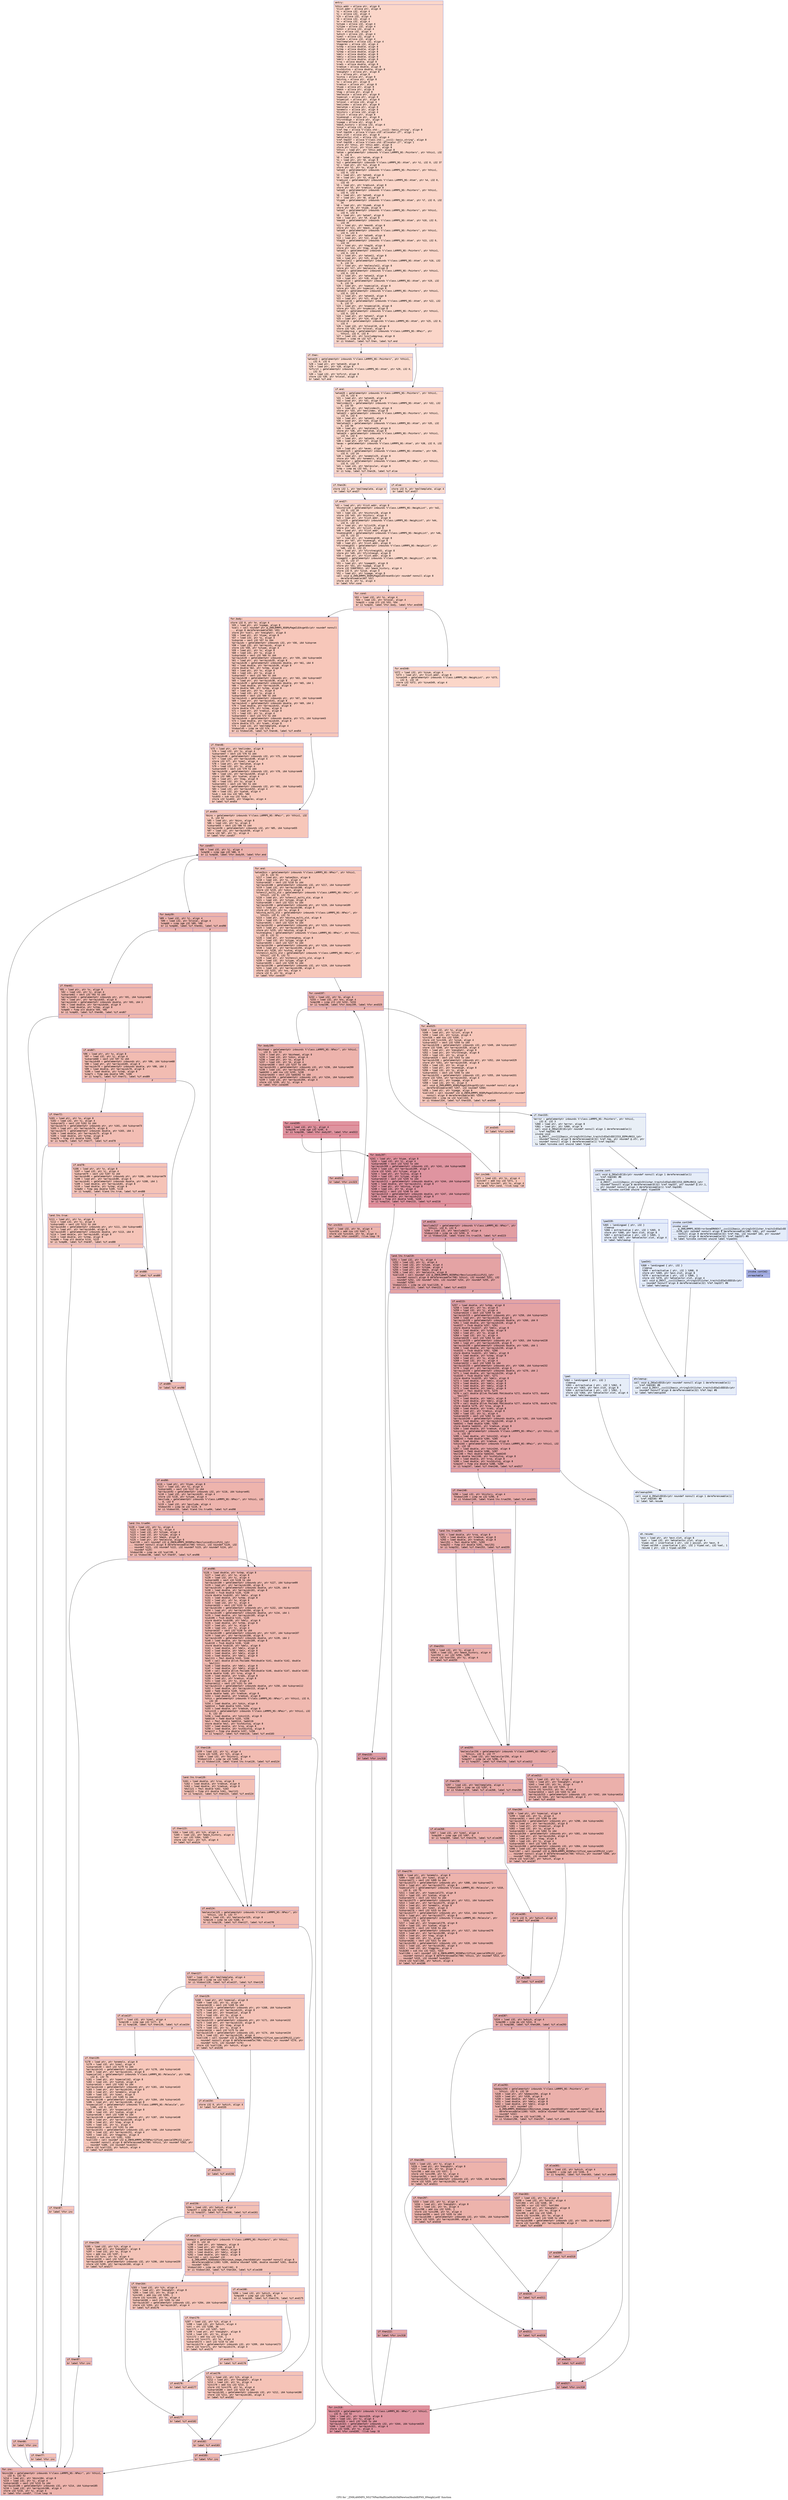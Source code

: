 digraph "CFG for '_ZN9LAMMPS_NS27NPairHalfSizeMultiOldNewton5buildEPNS_9NeighListE' function" {
	label="CFG for '_ZN9LAMMPS_NS27NPairHalfSizeMultiOldNewton5buildEPNS_9NeighListE' function";

	Node0x561311b60c90 [shape=record,color="#3d50c3ff", style=filled, fillcolor="#f6a38570" fontname="Courier",label="{entry:\l|  %this.addr = alloca ptr, align 8\l  %list.addr = alloca ptr, align 8\l  %i = alloca i32, align 4\l  %j = alloca i32, align 4\l  %jh = alloca i32, align 4\l  %k = alloca i32, align 4\l  %n = alloca i32, align 4\l  %itype = alloca i32, align 4\l  %jtype = alloca i32, align 4\l  %ibin = alloca i32, align 4\l  %ns = alloca i32, align 4\l  %which = alloca i32, align 4\l  %imol = alloca i32, align 4\l  %iatom = alloca i32, align 4\l  %moltemplate = alloca i32, align 4\l  %tagprev = alloca i32, align 4\l  %xtmp = alloca double, align 8\l  %ytmp = alloca double, align 8\l  %ztmp = alloca double, align 8\l  %delx = alloca double, align 8\l  %dely = alloca double, align 8\l  %delz = alloca double, align 8\l  %rsq = alloca double, align 8\l  %radi = alloca double, align 8\l  %radsum = alloca double, align 8\l  %cutdistsq = alloca double, align 8\l  %neighptr = alloca ptr, align 8\l  %s = alloca ptr, align 8\l  %cutsq = alloca ptr, align 8\l  %distsq = alloca ptr, align 8\l  %x = alloca ptr, align 8\l  %radius = alloca ptr, align 8\l  %type = alloca ptr, align 8\l  %mask = alloca ptr, align 8\l  %tag = alloca ptr, align 8\l  %molecule = alloca ptr, align 8\l  %special = alloca ptr, align 8\l  %nspecial = alloca ptr, align 8\l  %nlocal = alloca i32, align 4\l  %molindex = alloca ptr, align 8\l  %molatom = alloca ptr, align 8\l  %onemols = alloca ptr, align 8\l  %history = alloca i32, align 4\l  %ilist = alloca ptr, align 8\l  %numneigh = alloca ptr, align 8\l  %firstneigh = alloca ptr, align 8\l  %ipage = alloca ptr, align 8\l  %mask_history = alloca i32, align 4\l  %inum = alloca i32, align 4\l  %ref.tmp = alloca %\"class.std::__cxx11::basic_string\", align 8\l  %ref.tmp336 = alloca %\"class.std::allocator.27\", align 1\l  %exn.slot = alloca ptr, align 8\l  %ehselector.slot = alloca i32, align 4\l  %ref.tmp337 = alloca %\"class.std::__cxx11::basic_string\", align 8\l  %ref.tmp338 = alloca %\"class.std::allocator.27\", align 1\l  store ptr %this, ptr %this.addr, align 8\l  store ptr %list, ptr %list.addr, align 8\l  %this1 = load ptr, ptr %this.addr, align 8\l  %atom = getelementptr inbounds %\"class.LAMMPS_NS::Pointers\", ptr %this1, i32\l... 0, i32 6\l  %0 = load ptr, ptr %atom, align 8\l  %1 = load ptr, ptr %0, align 8\l  %x2 = getelementptr inbounds %\"class.LAMMPS_NS::Atom\", ptr %1, i32 0, i32 37\l  %2 = load ptr, ptr %x2, align 8\l  store ptr %2, ptr %x, align 8\l  %atom3 = getelementptr inbounds %\"class.LAMMPS_NS::Pointers\", ptr %this1,\l... i32 0, i32 6\l  %3 = load ptr, ptr %atom3, align 8\l  %4 = load ptr, ptr %3, align 8\l  %radius4 = getelementptr inbounds %\"class.LAMMPS_NS::Atom\", ptr %4, i32 0,\l... i32 43\l  %5 = load ptr, ptr %radius4, align 8\l  store ptr %5, ptr %radius, align 8\l  %atom5 = getelementptr inbounds %\"class.LAMMPS_NS::Pointers\", ptr %this1,\l... i32 0, i32 6\l  %6 = load ptr, ptr %atom5, align 8\l  %7 = load ptr, ptr %6, align 8\l  %type6 = getelementptr inbounds %\"class.LAMMPS_NS::Atom\", ptr %7, i32 0, i32\l... 34\l  %8 = load ptr, ptr %type6, align 8\l  store ptr %8, ptr %type, align 8\l  %atom7 = getelementptr inbounds %\"class.LAMMPS_NS::Pointers\", ptr %this1,\l... i32 0, i32 6\l  %9 = load ptr, ptr %atom7, align 8\l  %10 = load ptr, ptr %9, align 8\l  %mask8 = getelementptr inbounds %\"class.LAMMPS_NS::Atom\", ptr %10, i32 0,\l... i32 35\l  %11 = load ptr, ptr %mask8, align 8\l  store ptr %11, ptr %mask, align 8\l  %atom9 = getelementptr inbounds %\"class.LAMMPS_NS::Pointers\", ptr %this1,\l... i32 0, i32 6\l  %12 = load ptr, ptr %atom9, align 8\l  %13 = load ptr, ptr %12, align 8\l  %tag10 = getelementptr inbounds %\"class.LAMMPS_NS::Atom\", ptr %13, i32 0,\l... i32 33\l  %14 = load ptr, ptr %tag10, align 8\l  store ptr %14, ptr %tag, align 8\l  %atom11 = getelementptr inbounds %\"class.LAMMPS_NS::Pointers\", ptr %this1,\l... i32 0, i32 6\l  %15 = load ptr, ptr %atom11, align 8\l  %16 = load ptr, ptr %15, align 8\l  %molecule12 = getelementptr inbounds %\"class.LAMMPS_NS::Atom\", ptr %16, i32\l... 0, i32 54\l  %17 = load ptr, ptr %molecule12, align 8\l  store ptr %17, ptr %molecule, align 8\l  %atom13 = getelementptr inbounds %\"class.LAMMPS_NS::Pointers\", ptr %this1,\l... i32 0, i32 6\l  %18 = load ptr, ptr %atom13, align 8\l  %19 = load ptr, ptr %18, align 8\l  %special14 = getelementptr inbounds %\"class.LAMMPS_NS::Atom\", ptr %19, i32\l... 0, i32 58\l  %20 = load ptr, ptr %special14, align 8\l  store ptr %20, ptr %special, align 8\l  %atom15 = getelementptr inbounds %\"class.LAMMPS_NS::Pointers\", ptr %this1,\l... i32 0, i32 6\l  %21 = load ptr, ptr %atom15, align 8\l  %22 = load ptr, ptr %21, align 8\l  %nspecial16 = getelementptr inbounds %\"class.LAMMPS_NS::Atom\", ptr %22, i32\l... 0, i32 57\l  %23 = load ptr, ptr %nspecial16, align 8\l  store ptr %23, ptr %nspecial, align 8\l  %atom17 = getelementptr inbounds %\"class.LAMMPS_NS::Pointers\", ptr %this1,\l... i32 0, i32 6\l  %24 = load ptr, ptr %atom17, align 8\l  %25 = load ptr, ptr %24, align 8\l  %nlocal18 = getelementptr inbounds %\"class.LAMMPS_NS::Atom\", ptr %25, i32 0,\l... i32 4\l  %26 = load i32, ptr %nlocal18, align 8\l  store i32 %26, ptr %nlocal, align 4\l  %includegroup = getelementptr inbounds %\"class.LAMMPS_NS::NPair\", ptr\l... %this1, i32 0, i32 8\l  %27 = load i32, ptr %includegroup, align 8\l  %tobool = icmp ne i32 %27, 0\l  br i1 %tobool, label %if.then, label %if.end\l|{<s0>T|<s1>F}}"];
	Node0x561311b60c90:s0 -> Node0x561311b626b0[tooltip="entry -> if.then\nProbability 62.50%" ];
	Node0x561311b60c90:s1 -> Node0x561311b62720[tooltip="entry -> if.end\nProbability 37.50%" ];
	Node0x561311b626b0 [shape=record,color="#3d50c3ff", style=filled, fillcolor="#f7ac8e70" fontname="Courier",label="{if.then:\l|  %atom19 = getelementptr inbounds %\"class.LAMMPS_NS::Pointers\", ptr %this1,\l... i32 0, i32 6\l  %28 = load ptr, ptr %atom19, align 8\l  %29 = load ptr, ptr %28, align 8\l  %nfirst = getelementptr inbounds %\"class.LAMMPS_NS::Atom\", ptr %29, i32 0,\l... i32 31\l  %30 = load i32, ptr %nfirst, align 8\l  store i32 %30, ptr %nlocal, align 4\l  br label %if.end\l}"];
	Node0x561311b626b0 -> Node0x561311b62720[tooltip="if.then -> if.end\nProbability 100.00%" ];
	Node0x561311b62720 [shape=record,color="#3d50c3ff", style=filled, fillcolor="#f6a38570" fontname="Courier",label="{if.end:\l|  %atom20 = getelementptr inbounds %\"class.LAMMPS_NS::Pointers\", ptr %this1,\l... i32 0, i32 6\l  %31 = load ptr, ptr %atom20, align 8\l  %32 = load ptr, ptr %31, align 8\l  %molindex21 = getelementptr inbounds %\"class.LAMMPS_NS::Atom\", ptr %32, i32\l... 0, i32 55\l  %33 = load ptr, ptr %molindex21, align 8\l  store ptr %33, ptr %molindex, align 8\l  %atom22 = getelementptr inbounds %\"class.LAMMPS_NS::Pointers\", ptr %this1,\l... i32 0, i32 6\l  %34 = load ptr, ptr %atom22, align 8\l  %35 = load ptr, ptr %34, align 8\l  %molatom23 = getelementptr inbounds %\"class.LAMMPS_NS::Atom\", ptr %35, i32\l... 0, i32 56\l  %36 = load ptr, ptr %molatom23, align 8\l  store ptr %36, ptr %molatom, align 8\l  %atom24 = getelementptr inbounds %\"class.LAMMPS_NS::Pointers\", ptr %this1,\l... i32 0, i32 6\l  %37 = load ptr, ptr %atom24, align 8\l  %38 = load ptr, ptr %37, align 8\l  %avec = getelementptr inbounds %\"class.LAMMPS_NS::Atom\", ptr %38, i32 0, i32\l... 2\l  %39 = load ptr, ptr %avec, align 8\l  %onemols25 = getelementptr inbounds %\"class.LAMMPS_NS::AtomVec\", ptr %39,\l... i32 0, i32 24\l  %40 = load ptr, ptr %onemols25, align 8\l  store ptr %40, ptr %onemols, align 8\l  %molecular = getelementptr inbounds %\"class.LAMMPS_NS::NPair\", ptr %this1,\l... i32 0, i32 77\l  %41 = load i32, ptr %molecular, align 8\l  %cmp = icmp eq i32 %41, 2\l  br i1 %cmp, label %if.then26, label %if.else\l|{<s0>T|<s1>F}}"];
	Node0x561311b62720:s0 -> Node0x561311b691a0[tooltip="if.end -> if.then26\nProbability 50.00%" ];
	Node0x561311b62720:s1 -> Node0x561311b69220[tooltip="if.end -> if.else\nProbability 50.00%" ];
	Node0x561311b691a0 [shape=record,color="#3d50c3ff", style=filled, fillcolor="#f7ac8e70" fontname="Courier",label="{if.then26:\l|  store i32 1, ptr %moltemplate, align 4\l  br label %if.end27\l}"];
	Node0x561311b691a0 -> Node0x561311b693e0[tooltip="if.then26 -> if.end27\nProbability 100.00%" ];
	Node0x561311b69220 [shape=record,color="#3d50c3ff", style=filled, fillcolor="#f7ac8e70" fontname="Courier",label="{if.else:\l|  store i32 0, ptr %moltemplate, align 4\l  br label %if.end27\l}"];
	Node0x561311b69220 -> Node0x561311b693e0[tooltip="if.else -> if.end27\nProbability 100.00%" ];
	Node0x561311b693e0 [shape=record,color="#3d50c3ff", style=filled, fillcolor="#f6a38570" fontname="Courier",label="{if.end27:\l|  %42 = load ptr, ptr %list.addr, align 8\l  %history28 = getelementptr inbounds %\"class.LAMMPS_NS::NeighList\", ptr %42,\l... i32 0, i32 10\l  %43 = load i32, ptr %history28, align 8\l  store i32 %43, ptr %history, align 4\l  %44 = load ptr, ptr %list.addr, align 8\l  %ilist29 = getelementptr inbounds %\"class.LAMMPS_NS::NeighList\", ptr %44,\l... i32 0, i32 21\l  %45 = load ptr, ptr %ilist29, align 8\l  store ptr %45, ptr %ilist, align 8\l  %46 = load ptr, ptr %list.addr, align 8\l  %numneigh30 = getelementptr inbounds %\"class.LAMMPS_NS::NeighList\", ptr %46,\l... i32 0, i32 22\l  %47 = load ptr, ptr %numneigh30, align 8\l  store ptr %47, ptr %numneigh, align 8\l  %48 = load ptr, ptr %list.addr, align 8\l  %firstneigh31 = getelementptr inbounds %\"class.LAMMPS_NS::NeighList\", ptr\l... %48, i32 0, i32 23\l  %49 = load ptr, ptr %firstneigh31, align 8\l  store ptr %49, ptr %firstneigh, align 8\l  %50 = load ptr, ptr %list.addr, align 8\l  %ipage32 = getelementptr inbounds %\"class.LAMMPS_NS::NeighList\", ptr %50,\l... i32 0, i32 27\l  %51 = load ptr, ptr %ipage32, align 8\l  store ptr %51, ptr %ipage, align 8\l  store i32 536870912, ptr %mask_history, align 4\l  store i32 0, ptr %inum, align 4\l  %52 = load ptr, ptr %ipage, align 8\l  call void @_ZN9LAMMPS_NS6MyPageIiE5resetEv(ptr noundef nonnull align 8\l... dereferenceable(60) %52)\l  store i32 0, ptr %i, align 4\l  br label %for.cond\l}"];
	Node0x561311b693e0 -> Node0x561311b6b610[tooltip="if.end27 -> for.cond\nProbability 100.00%" ];
	Node0x561311b6b610 [shape=record,color="#3d50c3ff", style=filled, fillcolor="#ec7f6370" fontname="Courier",label="{for.cond:\l|  %53 = load i32, ptr %i, align 4\l  %54 = load i32, ptr %nlocal, align 4\l  %cmp33 = icmp slt i32 %53, %54\l  br i1 %cmp33, label %for.body, label %for.end348\l|{<s0>T|<s1>F}}"];
	Node0x561311b6b610:s0 -> Node0x561311b6b8c0[tooltip="for.cond -> for.body\nProbability 96.88%" ];
	Node0x561311b6b610:s1 -> Node0x561311b6b940[tooltip="for.cond -> for.end348\nProbability 3.12%" ];
	Node0x561311b6b8c0 [shape=record,color="#3d50c3ff", style=filled, fillcolor="#ec7f6370" fontname="Courier",label="{for.body:\l|  store i32 0, ptr %n, align 4\l  %55 = load ptr, ptr %ipage, align 8\l  %call = call noundef ptr @_ZN9LAMMPS_NS6MyPageIiE4vgetEv(ptr noundef nonnull\l... align 8 dereferenceable(60) %55)\l  store ptr %call, ptr %neighptr, align 8\l  %56 = load ptr, ptr %type, align 8\l  %57 = load i32, ptr %i, align 4\l  %idxprom = sext i32 %57 to i64\l  %arrayidx = getelementptr inbounds i32, ptr %56, i64 %idxprom\l  %58 = load i32, ptr %arrayidx, align 4\l  store i32 %58, ptr %itype, align 4\l  %59 = load ptr, ptr %x, align 8\l  %60 = load i32, ptr %i, align 4\l  %idxprom34 = sext i32 %60 to i64\l  %arrayidx35 = getelementptr inbounds ptr, ptr %59, i64 %idxprom34\l  %61 = load ptr, ptr %arrayidx35, align 8\l  %arrayidx36 = getelementptr inbounds double, ptr %61, i64 0\l  %62 = load double, ptr %arrayidx36, align 8\l  store double %62, ptr %xtmp, align 8\l  %63 = load ptr, ptr %x, align 8\l  %64 = load i32, ptr %i, align 4\l  %idxprom37 = sext i32 %64 to i64\l  %arrayidx38 = getelementptr inbounds ptr, ptr %63, i64 %idxprom37\l  %65 = load ptr, ptr %arrayidx38, align 8\l  %arrayidx39 = getelementptr inbounds double, ptr %65, i64 1\l  %66 = load double, ptr %arrayidx39, align 8\l  store double %66, ptr %ytmp, align 8\l  %67 = load ptr, ptr %x, align 8\l  %68 = load i32, ptr %i, align 4\l  %idxprom40 = sext i32 %68 to i64\l  %arrayidx41 = getelementptr inbounds ptr, ptr %67, i64 %idxprom40\l  %69 = load ptr, ptr %arrayidx41, align 8\l  %arrayidx42 = getelementptr inbounds double, ptr %69, i64 2\l  %70 = load double, ptr %arrayidx42, align 8\l  store double %70, ptr %ztmp, align 8\l  %71 = load ptr, ptr %radius, align 8\l  %72 = load i32, ptr %i, align 4\l  %idxprom43 = sext i32 %72 to i64\l  %arrayidx44 = getelementptr inbounds double, ptr %71, i64 %idxprom43\l  %73 = load double, ptr %arrayidx44, align 8\l  store double %73, ptr %radi, align 8\l  %74 = load i32, ptr %moltemplate, align 4\l  %tobool45 = icmp ne i32 %74, 0\l  br i1 %tobool45, label %if.then46, label %if.end54\l|{<s0>T|<s1>F}}"];
	Node0x561311b6b8c0:s0 -> Node0x561311b6d5a0[tooltip="for.body -> if.then46\nProbability 62.50%" ];
	Node0x561311b6b8c0:s1 -> Node0x561311b6d680[tooltip="for.body -> if.end54\nProbability 37.50%" ];
	Node0x561311b6d5a0 [shape=record,color="#3d50c3ff", style=filled, fillcolor="#ed836670" fontname="Courier",label="{if.then46:\l|  %75 = load ptr, ptr %molindex, align 8\l  %76 = load i32, ptr %i, align 4\l  %idxprom47 = sext i32 %76 to i64\l  %arrayidx48 = getelementptr inbounds i32, ptr %75, i64 %idxprom47\l  %77 = load i32, ptr %arrayidx48, align 4\l  store i32 %77, ptr %imol, align 4\l  %78 = load ptr, ptr %molatom, align 8\l  %79 = load i32, ptr %i, align 4\l  %idxprom49 = sext i32 %79 to i64\l  %arrayidx50 = getelementptr inbounds i32, ptr %78, i64 %idxprom49\l  %80 = load i32, ptr %arrayidx50, align 4\l  store i32 %80, ptr %iatom, align 4\l  %81 = load ptr, ptr %tag, align 8\l  %82 = load i32, ptr %i, align 4\l  %idxprom51 = sext i32 %82 to i64\l  %arrayidx52 = getelementptr inbounds i32, ptr %81, i64 %idxprom51\l  %83 = load i32, ptr %arrayidx52, align 4\l  %84 = load i32, ptr %iatom, align 4\l  %sub = sub nsw i32 %83, %84\l  %sub53 = sub nsw i32 %sub, 1\l  store i32 %sub53, ptr %tagprev, align 4\l  br label %if.end54\l}"];
	Node0x561311b6d5a0 -> Node0x561311b6d680[tooltip="if.then46 -> if.end54\nProbability 100.00%" ];
	Node0x561311b6d680 [shape=record,color="#3d50c3ff", style=filled, fillcolor="#ec7f6370" fontname="Courier",label="{if.end54:\l|  %bins = getelementptr inbounds %\"class.LAMMPS_NS::NPair\", ptr %this1, i32\l... 0, i32 52\l  %85 = load ptr, ptr %bins, align 8\l  %86 = load i32, ptr %i, align 4\l  %idxprom55 = sext i32 %86 to i64\l  %arrayidx56 = getelementptr inbounds i32, ptr %85, i64 %idxprom55\l  %87 = load i32, ptr %arrayidx56, align 4\l  store i32 %87, ptr %j, align 4\l  br label %for.cond57\l}"];
	Node0x561311b6d680 -> Node0x561311b6e9b0[tooltip="if.end54 -> for.cond57\nProbability 100.00%" ];
	Node0x561311b6e9b0 [shape=record,color="#3d50c3ff", style=filled, fillcolor="#d6524470" fontname="Courier",label="{for.cond57:\l|  %88 = load i32, ptr %j, align 4\l  %cmp58 = icmp sge i32 %88, 0\l  br i1 %cmp58, label %for.body59, label %for.end\l|{<s0>T|<s1>F}}"];
	Node0x561311b6e9b0:s0 -> Node0x561311b6ebd0[tooltip="for.cond57 -> for.body59\nProbability 96.88%" ];
	Node0x561311b6e9b0:s1 -> Node0x561311b6ec50[tooltip="for.cond57 -> for.end\nProbability 3.12%" ];
	Node0x561311b6ebd0 [shape=record,color="#3d50c3ff", style=filled, fillcolor="#d6524470" fontname="Courier",label="{for.body59:\l|  %89 = load i32, ptr %j, align 4\l  %90 = load i32, ptr %nlocal, align 4\l  %cmp60 = icmp sge i32 %89, %90\l  br i1 %cmp60, label %if.then61, label %if.end90\l|{<s0>T|<s1>F}}"];
	Node0x561311b6ebd0:s0 -> Node0x561311b6ef20[tooltip="for.body59 -> if.then61\nProbability 50.00%" ];
	Node0x561311b6ebd0:s1 -> Node0x561311b6efa0[tooltip="for.body59 -> if.end90\nProbability 50.00%" ];
	Node0x561311b6ef20 [shape=record,color="#3d50c3ff", style=filled, fillcolor="#dc5d4a70" fontname="Courier",label="{if.then61:\l|  %91 = load ptr, ptr %x, align 8\l  %92 = load i32, ptr %j, align 4\l  %idxprom62 = sext i32 %92 to i64\l  %arrayidx63 = getelementptr inbounds ptr, ptr %91, i64 %idxprom62\l  %93 = load ptr, ptr %arrayidx63, align 8\l  %arrayidx64 = getelementptr inbounds double, ptr %93, i64 2\l  %94 = load double, ptr %arrayidx64, align 8\l  %95 = load double, ptr %ztmp, align 8\l  %cmp65 = fcmp olt double %94, %95\l  br i1 %cmp65, label %if.then66, label %if.end67\l|{<s0>T|<s1>F}}"];
	Node0x561311b6ef20:s0 -> Node0x561311b6a700[tooltip="if.then61 -> if.then66\nProbability 50.00%" ];
	Node0x561311b6ef20:s1 -> Node0x561311b6a780[tooltip="if.then61 -> if.end67\nProbability 50.00%" ];
	Node0x561311b6a700 [shape=record,color="#3d50c3ff", style=filled, fillcolor="#e1675170" fontname="Courier",label="{if.then66:\l|  br label %for.inc\l}"];
	Node0x561311b6a700 -> Node0x561311b6a910[tooltip="if.then66 -> for.inc\nProbability 100.00%" ];
	Node0x561311b6a780 [shape=record,color="#3d50c3ff", style=filled, fillcolor="#e1675170" fontname="Courier",label="{if.end67:\l|  %96 = load ptr, ptr %x, align 8\l  %97 = load i32, ptr %j, align 4\l  %idxprom68 = sext i32 %97 to i64\l  %arrayidx69 = getelementptr inbounds ptr, ptr %96, i64 %idxprom68\l  %98 = load ptr, ptr %arrayidx69, align 8\l  %arrayidx70 = getelementptr inbounds double, ptr %98, i64 2\l  %99 = load double, ptr %arrayidx70, align 8\l  %100 = load double, ptr %ztmp, align 8\l  %cmp71 = fcmp oeq double %99, %100\l  br i1 %cmp71, label %if.then72, label %if.end89\l|{<s0>T|<s1>F}}"];
	Node0x561311b6a780:s0 -> Node0x561311b70710[tooltip="if.end67 -> if.then72\nProbability 62.50%" ];
	Node0x561311b6a780:s1 -> Node0x561311b70790[tooltip="if.end67 -> if.end89\nProbability 37.50%" ];
	Node0x561311b70710 [shape=record,color="#3d50c3ff", style=filled, fillcolor="#e36c5570" fontname="Courier",label="{if.then72:\l|  %101 = load ptr, ptr %x, align 8\l  %102 = load i32, ptr %j, align 4\l  %idxprom73 = sext i32 %102 to i64\l  %arrayidx74 = getelementptr inbounds ptr, ptr %101, i64 %idxprom73\l  %103 = load ptr, ptr %arrayidx74, align 8\l  %arrayidx75 = getelementptr inbounds double, ptr %103, i64 1\l  %104 = load double, ptr %arrayidx75, align 8\l  %105 = load double, ptr %ytmp, align 8\l  %cmp76 = fcmp olt double %104, %105\l  br i1 %cmp76, label %if.then77, label %if.end78\l|{<s0>T|<s1>F}}"];
	Node0x561311b70710:s0 -> Node0x561311b70e90[tooltip="if.then72 -> if.then77\nProbability 50.00%" ];
	Node0x561311b70710:s1 -> Node0x561311b70f10[tooltip="if.then72 -> if.end78\nProbability 50.00%" ];
	Node0x561311b70e90 [shape=record,color="#3d50c3ff", style=filled, fillcolor="#e8765c70" fontname="Courier",label="{if.then77:\l|  br label %for.inc\l}"];
	Node0x561311b70e90 -> Node0x561311b6a910[tooltip="if.then77 -> for.inc\nProbability 100.00%" ];
	Node0x561311b70f10 [shape=record,color="#3d50c3ff", style=filled, fillcolor="#e8765c70" fontname="Courier",label="{if.end78:\l|  %106 = load ptr, ptr %x, align 8\l  %107 = load i32, ptr %j, align 4\l  %idxprom79 = sext i32 %107 to i64\l  %arrayidx80 = getelementptr inbounds ptr, ptr %106, i64 %idxprom79\l  %108 = load ptr, ptr %arrayidx80, align 8\l  %arrayidx81 = getelementptr inbounds double, ptr %108, i64 1\l  %109 = load double, ptr %arrayidx81, align 8\l  %110 = load double, ptr %ytmp, align 8\l  %cmp82 = fcmp oeq double %109, %110\l  br i1 %cmp82, label %land.lhs.true, label %if.end88\l|{<s0>T|<s1>F}}"];
	Node0x561311b70f10:s0 -> Node0x561311b71680[tooltip="if.end78 -> land.lhs.true\nProbability 62.50%" ];
	Node0x561311b70f10:s1 -> Node0x561311b71700[tooltip="if.end78 -> if.end88\nProbability 37.50%" ];
	Node0x561311b71680 [shape=record,color="#3d50c3ff", style=filled, fillcolor="#e97a5f70" fontname="Courier",label="{land.lhs.true:\l|  %111 = load ptr, ptr %x, align 8\l  %112 = load i32, ptr %j, align 4\l  %idxprom83 = sext i32 %112 to i64\l  %arrayidx84 = getelementptr inbounds ptr, ptr %111, i64 %idxprom83\l  %113 = load ptr, ptr %arrayidx84, align 8\l  %arrayidx85 = getelementptr inbounds double, ptr %113, i64 0\l  %114 = load double, ptr %arrayidx85, align 8\l  %115 = load double, ptr %xtmp, align 8\l  %cmp86 = fcmp olt double %114, %115\l  br i1 %cmp86, label %if.then87, label %if.end88\l|{<s0>T|<s1>F}}"];
	Node0x561311b71680:s0 -> Node0x561311b71da0[tooltip="land.lhs.true -> if.then87\nProbability 50.00%" ];
	Node0x561311b71680:s1 -> Node0x561311b71700[tooltip="land.lhs.true -> if.end88\nProbability 50.00%" ];
	Node0x561311b71da0 [shape=record,color="#3d50c3ff", style=filled, fillcolor="#ed836670" fontname="Courier",label="{if.then87:\l|  br label %for.inc\l}"];
	Node0x561311b71da0 -> Node0x561311b6a910[tooltip="if.then87 -> for.inc\nProbability 100.00%" ];
	Node0x561311b71700 [shape=record,color="#3d50c3ff", style=filled, fillcolor="#e97a5f70" fontname="Courier",label="{if.end88:\l|  br label %if.end89\l}"];
	Node0x561311b71700 -> Node0x561311b70790[tooltip="if.end88 -> if.end89\nProbability 100.00%" ];
	Node0x561311b70790 [shape=record,color="#3d50c3ff", style=filled, fillcolor="#e36c5570" fontname="Courier",label="{if.end89:\l|  br label %if.end90\l}"];
	Node0x561311b70790 -> Node0x561311b6efa0[tooltip="if.end89 -> if.end90\nProbability 100.00%" ];
	Node0x561311b6efa0 [shape=record,color="#3d50c3ff", style=filled, fillcolor="#d8564670" fontname="Courier",label="{if.end90:\l|  %116 = load ptr, ptr %type, align 8\l  %117 = load i32, ptr %j, align 4\l  %idxprom91 = sext i32 %117 to i64\l  %arrayidx92 = getelementptr inbounds i32, ptr %116, i64 %idxprom91\l  %118 = load i32, ptr %arrayidx92, align 4\l  store i32 %118, ptr %jtype, align 4\l  %exclude = getelementptr inbounds %\"class.LAMMPS_NS::NPair\", ptr %this1, i32\l... 0, i32 9\l  %119 = load i32, ptr %exclude, align 4\l  %tobool93 = icmp ne i32 %119, 0\l  br i1 %tobool93, label %land.lhs.true94, label %if.end98\l|{<s0>T|<s1>F}}"];
	Node0x561311b6efa0:s0 -> Node0x561311b72600[tooltip="if.end90 -> land.lhs.true94\nProbability 62.50%" ];
	Node0x561311b6efa0:s1 -> Node0x561311b66de0[tooltip="if.end90 -> if.end98\nProbability 37.50%" ];
	Node0x561311b72600 [shape=record,color="#3d50c3ff", style=filled, fillcolor="#de614d70" fontname="Courier",label="{land.lhs.true94:\l|  %120 = load i32, ptr %i, align 4\l  %121 = load i32, ptr %j, align 4\l  %122 = load i32, ptr %itype, align 4\l  %123 = load i32, ptr %jtype, align 4\l  %124 = load ptr, ptr %mask, align 8\l  %125 = load ptr, ptr %molecule, align 8\l  %call95 = call noundef i32 @_ZNK9LAMMPS_NS5NPair9exclusionEiiiiPiS1_(ptr\l... noundef nonnull align 8 dereferenceable(708) %this1, i32 noundef %120, i32\l... noundef %121, i32 noundef %122, i32 noundef %123, ptr noundef %124, ptr\l... noundef %125)\l  %tobool96 = icmp ne i32 %call95, 0\l  br i1 %tobool96, label %if.then97, label %if.end98\l|{<s0>T|<s1>F}}"];
	Node0x561311b72600:s0 -> Node0x561311b67540[tooltip="land.lhs.true94 -> if.then97\nProbability 62.50%" ];
	Node0x561311b72600:s1 -> Node0x561311b66de0[tooltip="land.lhs.true94 -> if.end98\nProbability 37.50%" ];
	Node0x561311b67540 [shape=record,color="#3d50c3ff", style=filled, fillcolor="#e1675170" fontname="Courier",label="{if.then97:\l|  br label %for.inc\l}"];
	Node0x561311b67540 -> Node0x561311b6a910[tooltip="if.then97 -> for.inc\nProbability 100.00%" ];
	Node0x561311b66de0 [shape=record,color="#3d50c3ff", style=filled, fillcolor="#de614d70" fontname="Courier",label="{if.end98:\l|  %126 = load double, ptr %xtmp, align 8\l  %127 = load ptr, ptr %x, align 8\l  %128 = load i32, ptr %j, align 4\l  %idxprom99 = sext i32 %128 to i64\l  %arrayidx100 = getelementptr inbounds ptr, ptr %127, i64 %idxprom99\l  %129 = load ptr, ptr %arrayidx100, align 8\l  %arrayidx101 = getelementptr inbounds double, ptr %129, i64 0\l  %130 = load double, ptr %arrayidx101, align 8\l  %sub102 = fsub double %126, %130\l  store double %sub102, ptr %delx, align 8\l  %131 = load double, ptr %ytmp, align 8\l  %132 = load ptr, ptr %x, align 8\l  %133 = load i32, ptr %j, align 4\l  %idxprom103 = sext i32 %133 to i64\l  %arrayidx104 = getelementptr inbounds ptr, ptr %132, i64 %idxprom103\l  %134 = load ptr, ptr %arrayidx104, align 8\l  %arrayidx105 = getelementptr inbounds double, ptr %134, i64 1\l  %135 = load double, ptr %arrayidx105, align 8\l  %sub106 = fsub double %131, %135\l  store double %sub106, ptr %dely, align 8\l  %136 = load double, ptr %ztmp, align 8\l  %137 = load ptr, ptr %x, align 8\l  %138 = load i32, ptr %j, align 4\l  %idxprom107 = sext i32 %138 to i64\l  %arrayidx108 = getelementptr inbounds ptr, ptr %137, i64 %idxprom107\l  %139 = load ptr, ptr %arrayidx108, align 8\l  %arrayidx109 = getelementptr inbounds double, ptr %139, i64 2\l  %140 = load double, ptr %arrayidx109, align 8\l  %sub110 = fsub double %136, %140\l  store double %sub110, ptr %delz, align 8\l  %141 = load double, ptr %delx, align 8\l  %142 = load double, ptr %delx, align 8\l  %143 = load double, ptr %dely, align 8\l  %144 = load double, ptr %dely, align 8\l  %mul111 = fmul double %143, %144\l  %145 = call double @llvm.fmuladd.f64(double %141, double %142, double\l... %mul111)\l  %146 = load double, ptr %delz, align 8\l  %147 = load double, ptr %delz, align 8\l  %148 = call double @llvm.fmuladd.f64(double %146, double %147, double %145)\l  store double %148, ptr %rsq, align 8\l  %149 = load double, ptr %radi, align 8\l  %150 = load ptr, ptr %radius, align 8\l  %151 = load i32, ptr %j, align 4\l  %idxprom112 = sext i32 %151 to i64\l  %arrayidx113 = getelementptr inbounds double, ptr %150, i64 %idxprom112\l  %152 = load double, ptr %arrayidx113, align 8\l  %add = fadd double %149, %152\l  store double %add, ptr %radsum, align 8\l  %153 = load double, ptr %radsum, align 8\l  %skin = getelementptr inbounds %\"class.LAMMPS_NS::NPair\", ptr %this1, i32 0,\l... i32 10\l  %154 = load double, ptr %skin, align 8\l  %add114 = fadd double %153, %154\l  %155 = load double, ptr %radsum, align 8\l  %skin115 = getelementptr inbounds %\"class.LAMMPS_NS::NPair\", ptr %this1, i32\l... 0, i32 10\l  %156 = load double, ptr %skin115, align 8\l  %add116 = fadd double %155, %156\l  %mul = fmul double %add114, %add116\l  store double %mul, ptr %cutdistsq, align 8\l  %157 = load double, ptr %rsq, align 8\l  %158 = load double, ptr %cutdistsq, align 8\l  %cmp117 = fcmp ole double %157, %158\l  br i1 %cmp117, label %if.then118, label %if.end183\l|{<s0>T|<s1>F}}"];
	Node0x561311b66de0:s0 -> Node0x561311b6a3e0[tooltip="if.end98 -> if.then118\nProbability 50.00%" ];
	Node0x561311b66de0:s1 -> Node0x561311b6a460[tooltip="if.end98 -> if.end183\nProbability 50.00%" ];
	Node0x561311b6a3e0 [shape=record,color="#3d50c3ff", style=filled, fillcolor="#e1675170" fontname="Courier",label="{if.then118:\l|  %159 = load i32, ptr %j, align 4\l  store i32 %159, ptr %jh, align 4\l  %160 = load i32, ptr %history, align 4\l  %tobool119 = icmp ne i32 %160, 0\l  br i1 %tobool119, label %land.lhs.true120, label %if.end124\l|{<s0>T|<s1>F}}"];
	Node0x561311b6a3e0:s0 -> Node0x561311b77450[tooltip="if.then118 -> land.lhs.true120\nProbability 62.50%" ];
	Node0x561311b6a3e0:s1 -> Node0x561311b774f0[tooltip="if.then118 -> if.end124\nProbability 37.50%" ];
	Node0x561311b77450 [shape=record,color="#3d50c3ff", style=filled, fillcolor="#e5705870" fontname="Courier",label="{land.lhs.true120:\l|  %161 = load double, ptr %rsq, align 8\l  %162 = load double, ptr %radsum, align 8\l  %163 = load double, ptr %radsum, align 8\l  %mul121 = fmul double %162, %163\l  %cmp122 = fcmp olt double %161, %mul121\l  br i1 %cmp122, label %if.then123, label %if.end124\l|{<s0>T|<s1>F}}"];
	Node0x561311b77450:s0 -> Node0x561311b77970[tooltip="land.lhs.true120 -> if.then123\nProbability 50.00%" ];
	Node0x561311b77450:s1 -> Node0x561311b774f0[tooltip="land.lhs.true120 -> if.end124\nProbability 50.00%" ];
	Node0x561311b77970 [shape=record,color="#3d50c3ff", style=filled, fillcolor="#e97a5f70" fontname="Courier",label="{if.then123:\l|  %164 = load i32, ptr %jh, align 4\l  %165 = load i32, ptr %mask_history, align 4\l  %xor = xor i32 %164, %165\l  store i32 %xor, ptr %jh, align 4\l  br label %if.end124\l}"];
	Node0x561311b77970 -> Node0x561311b774f0[tooltip="if.then123 -> if.end124\nProbability 100.00%" ];
	Node0x561311b774f0 [shape=record,color="#3d50c3ff", style=filled, fillcolor="#e1675170" fontname="Courier",label="{if.end124:\l|  %molecular125 = getelementptr inbounds %\"class.LAMMPS_NS::NPair\", ptr\l... %this1, i32 0, i32 77\l  %166 = load i32, ptr %molecular125, align 8\l  %cmp126 = icmp ne i32 %166, 0\l  br i1 %cmp126, label %if.then127, label %if.else178\l|{<s0>T|<s1>F}}"];
	Node0x561311b774f0:s0 -> Node0x561311b77f20[tooltip="if.end124 -> if.then127\nProbability 62.50%" ];
	Node0x561311b774f0:s1 -> Node0x561311b77fa0[tooltip="if.end124 -> if.else178\nProbability 37.50%" ];
	Node0x561311b77f20 [shape=record,color="#3d50c3ff", style=filled, fillcolor="#e5705870" fontname="Courier",label="{if.then127:\l|  %167 = load i32, ptr %moltemplate, align 4\l  %tobool128 = icmp ne i32 %167, 0\l  br i1 %tobool128, label %if.else137, label %if.then129\l|{<s0>T|<s1>F}}"];
	Node0x561311b77f20:s0 -> Node0x561311b78210[tooltip="if.then127 -> if.else137\nProbability 62.50%" ];
	Node0x561311b77f20:s1 -> Node0x561311b78290[tooltip="if.then127 -> if.then129\nProbability 37.50%" ];
	Node0x561311b78290 [shape=record,color="#3d50c3ff", style=filled, fillcolor="#e97a5f70" fontname="Courier",label="{if.then129:\l|  %168 = load ptr, ptr %special, align 8\l  %169 = load i32, ptr %i, align 4\l  %idxprom130 = sext i32 %169 to i64\l  %arrayidx131 = getelementptr inbounds ptr, ptr %168, i64 %idxprom130\l  %170 = load ptr, ptr %arrayidx131, align 8\l  %171 = load ptr, ptr %nspecial, align 8\l  %172 = load i32, ptr %i, align 4\l  %idxprom132 = sext i32 %172 to i64\l  %arrayidx133 = getelementptr inbounds ptr, ptr %171, i64 %idxprom132\l  %173 = load ptr, ptr %arrayidx133, align 8\l  %174 = load ptr, ptr %tag, align 8\l  %175 = load i32, ptr %j, align 4\l  %idxprom134 = sext i32 %175 to i64\l  %arrayidx135 = getelementptr inbounds i32, ptr %174, i64 %idxprom134\l  %176 = load i32, ptr %arrayidx135, align 4\l  %call136 = call noundef i32 @_ZNK9LAMMPS_NS5NPair12find_specialEPKiS2_i(ptr\l... noundef nonnull align 8 dereferenceable(708) %this1, ptr noundef %170, ptr\l... noundef %173, i32 noundef %176)\l  store i32 %call136, ptr %which, align 4\l  br label %if.end156\l}"];
	Node0x561311b78290 -> Node0x561311b78fd0[tooltip="if.then129 -> if.end156\nProbability 100.00%" ];
	Node0x561311b78210 [shape=record,color="#3d50c3ff", style=filled, fillcolor="#e8765c70" fontname="Courier",label="{if.else137:\l|  %177 = load i32, ptr %imol, align 4\l  %cmp138 = icmp sge i32 %177, 0\l  br i1 %cmp138, label %if.then139, label %if.else154\l|{<s0>T|<s1>F}}"];
	Node0x561311b78210:s0 -> Node0x561311b79200[tooltip="if.else137 -> if.then139\nProbability 50.00%" ];
	Node0x561311b78210:s1 -> Node0x561311b79280[tooltip="if.else137 -> if.else154\nProbability 50.00%" ];
	Node0x561311b79200 [shape=record,color="#3d50c3ff", style=filled, fillcolor="#ec7f6370" fontname="Courier",label="{if.then139:\l|  %178 = load ptr, ptr %onemols, align 8\l  %179 = load i32, ptr %imol, align 4\l  %idxprom140 = sext i32 %179 to i64\l  %arrayidx141 = getelementptr inbounds ptr, ptr %178, i64 %idxprom140\l  %180 = load ptr, ptr %arrayidx141, align 8\l  %special142 = getelementptr inbounds %\"class.LAMMPS_NS::Molecule\", ptr %180,\l... i32 0, i32 75\l  %181 = load ptr, ptr %special142, align 8\l  %182 = load i32, ptr %iatom, align 4\l  %idxprom143 = sext i32 %182 to i64\l  %arrayidx144 = getelementptr inbounds ptr, ptr %181, i64 %idxprom143\l  %183 = load ptr, ptr %arrayidx144, align 8\l  %184 = load ptr, ptr %onemols, align 8\l  %185 = load i32, ptr %imol, align 4\l  %idxprom145 = sext i32 %185 to i64\l  %arrayidx146 = getelementptr inbounds ptr, ptr %184, i64 %idxprom145\l  %186 = load ptr, ptr %arrayidx146, align 8\l  %nspecial147 = getelementptr inbounds %\"class.LAMMPS_NS::Molecule\", ptr\l... %186, i32 0, i32 74\l  %187 = load ptr, ptr %nspecial147, align 8\l  %188 = load i32, ptr %iatom, align 4\l  %idxprom148 = sext i32 %188 to i64\l  %arrayidx149 = getelementptr inbounds ptr, ptr %187, i64 %idxprom148\l  %189 = load ptr, ptr %arrayidx149, align 8\l  %190 = load ptr, ptr %tag, align 8\l  %191 = load i32, ptr %j, align 4\l  %idxprom150 = sext i32 %191 to i64\l  %arrayidx151 = getelementptr inbounds i32, ptr %190, i64 %idxprom150\l  %192 = load i32, ptr %arrayidx151, align 4\l  %193 = load i32, ptr %tagprev, align 4\l  %sub152 = sub nsw i32 %192, %193\l  %call153 = call noundef i32 @_ZNK9LAMMPS_NS5NPair12find_specialEPKiS2_i(ptr\l... noundef nonnull align 8 dereferenceable(708) %this1, ptr noundef %183, ptr\l... noundef %189, i32 noundef %sub152)\l  store i32 %call153, ptr %which, align 4\l  br label %if.end155\l}"];
	Node0x561311b79200 -> Node0x561311b6fbb0[tooltip="if.then139 -> if.end155\nProbability 100.00%" ];
	Node0x561311b79280 [shape=record,color="#3d50c3ff", style=filled, fillcolor="#ec7f6370" fontname="Courier",label="{if.else154:\l|  store i32 0, ptr %which, align 4\l  br label %if.end155\l}"];
	Node0x561311b79280 -> Node0x561311b6fbb0[tooltip="if.else154 -> if.end155\nProbability 100.00%" ];
	Node0x561311b6fbb0 [shape=record,color="#3d50c3ff", style=filled, fillcolor="#e8765c70" fontname="Courier",label="{if.end155:\l|  br label %if.end156\l}"];
	Node0x561311b6fbb0 -> Node0x561311b78fd0[tooltip="if.end155 -> if.end156\nProbability 100.00%" ];
	Node0x561311b78fd0 [shape=record,color="#3d50c3ff", style=filled, fillcolor="#e5705870" fontname="Courier",label="{if.end156:\l|  %194 = load i32, ptr %which, align 4\l  %cmp157 = icmp eq i32 %194, 0\l  br i1 %cmp157, label %if.then158, label %if.else161\l|{<s0>T|<s1>F}}"];
	Node0x561311b78fd0:s0 -> Node0x561311b6ff00[tooltip="if.end156 -> if.then158\nProbability 37.50%" ];
	Node0x561311b78fd0:s1 -> Node0x561311b6ff80[tooltip="if.end156 -> if.else161\nProbability 62.50%" ];
	Node0x561311b6ff00 [shape=record,color="#3d50c3ff", style=filled, fillcolor="#e97a5f70" fontname="Courier",label="{if.then158:\l|  %195 = load i32, ptr %jh, align 4\l  %196 = load ptr, ptr %neighptr, align 8\l  %197 = load i32, ptr %n, align 4\l  %inc = add nsw i32 %197, 1\l  store i32 %inc, ptr %n, align 4\l  %idxprom159 = sext i32 %197 to i64\l  %arrayidx160 = getelementptr inbounds i32, ptr %196, i64 %idxprom159\l  store i32 %195, ptr %arrayidx160, align 4\l  br label %if.end177\l}"];
	Node0x561311b6ff00 -> Node0x561311b70590[tooltip="if.then158 -> if.end177\nProbability 100.00%" ];
	Node0x561311b6ff80 [shape=record,color="#3d50c3ff", style=filled, fillcolor="#e8765c70" fontname="Courier",label="{if.else161:\l|  %domain = getelementptr inbounds %\"class.LAMMPS_NS::Pointers\", ptr %this1,\l... i32 0, i32 10\l  %198 = load ptr, ptr %domain, align 8\l  %199 = load ptr, ptr %198, align 8\l  %200 = load double, ptr %delx, align 8\l  %201 = load double, ptr %dely, align 8\l  %202 = load double, ptr %delz, align 8\l  %call162 = call noundef i32\l... @_ZN9LAMMPS_NS6Domain19minimum_image_checkEddd(ptr noundef nonnull align 8\l... dereferenceable(1200) %199, double noundef %200, double noundef %201, double\l... noundef %202)\l  %tobool163 = icmp ne i32 %call162, 0\l  br i1 %tobool163, label %if.then164, label %if.else168\l|{<s0>T|<s1>F}}"];
	Node0x561311b6ff80:s0 -> Node0x561311b7c9d0[tooltip="if.else161 -> if.then164\nProbability 62.50%" ];
	Node0x561311b6ff80:s1 -> Node0x561311b7cab0[tooltip="if.else161 -> if.else168\nProbability 37.50%" ];
	Node0x561311b7c9d0 [shape=record,color="#3d50c3ff", style=filled, fillcolor="#e97a5f70" fontname="Courier",label="{if.then164:\l|  %203 = load i32, ptr %jh, align 4\l  %204 = load ptr, ptr %neighptr, align 8\l  %205 = load i32, ptr %n, align 4\l  %inc165 = add nsw i32 %205, 1\l  store i32 %inc165, ptr %n, align 4\l  %idxprom166 = sext i32 %205 to i64\l  %arrayidx167 = getelementptr inbounds i32, ptr %204, i64 %idxprom166\l  store i32 %203, ptr %arrayidx167, align 4\l  br label %if.end176\l}"];
	Node0x561311b7c9d0 -> Node0x561311b7d100[tooltip="if.then164 -> if.end176\nProbability 100.00%" ];
	Node0x561311b7cab0 [shape=record,color="#3d50c3ff", style=filled, fillcolor="#ed836670" fontname="Courier",label="{if.else168:\l|  %206 = load i32, ptr %which, align 4\l  %cmp169 = icmp sgt i32 %206, 0\l  br i1 %cmp169, label %if.then170, label %if.end175\l|{<s0>T|<s1>F}}"];
	Node0x561311b7cab0:s0 -> Node0x561311b7d320[tooltip="if.else168 -> if.then170\nProbability 62.50%" ];
	Node0x561311b7cab0:s1 -> Node0x561311b7d3a0[tooltip="if.else168 -> if.end175\nProbability 37.50%" ];
	Node0x561311b7d320 [shape=record,color="#3d50c3ff", style=filled, fillcolor="#ef886b70" fontname="Courier",label="{if.then170:\l|  %207 = load i32, ptr %jh, align 4\l  %208 = load i32, ptr %which, align 4\l  %shl = shl i32 %208, 30\l  %xor171 = xor i32 %207, %shl\l  %209 = load ptr, ptr %neighptr, align 8\l  %210 = load i32, ptr %n, align 4\l  %inc172 = add nsw i32 %210, 1\l  store i32 %inc172, ptr %n, align 4\l  %idxprom173 = sext i32 %210 to i64\l  %arrayidx174 = getelementptr inbounds i32, ptr %209, i64 %idxprom173\l  store i32 %xor171, ptr %arrayidx174, align 4\l  br label %if.end175\l}"];
	Node0x561311b7d320 -> Node0x561311b7d3a0[tooltip="if.then170 -> if.end175\nProbability 100.00%" ];
	Node0x561311b7d3a0 [shape=record,color="#3d50c3ff", style=filled, fillcolor="#ed836670" fontname="Courier",label="{if.end175:\l|  br label %if.end176\l}"];
	Node0x561311b7d3a0 -> Node0x561311b7d100[tooltip="if.end175 -> if.end176\nProbability 100.00%" ];
	Node0x561311b7d100 [shape=record,color="#3d50c3ff", style=filled, fillcolor="#e8765c70" fontname="Courier",label="{if.end176:\l|  br label %if.end177\l}"];
	Node0x561311b7d100 -> Node0x561311b70590[tooltip="if.end176 -> if.end177\nProbability 100.00%" ];
	Node0x561311b70590 [shape=record,color="#3d50c3ff", style=filled, fillcolor="#e5705870" fontname="Courier",label="{if.end177:\l|  br label %if.end182\l}"];
	Node0x561311b70590 -> Node0x561311b7dd70[tooltip="if.end177 -> if.end182\nProbability 100.00%" ];
	Node0x561311b77fa0 [shape=record,color="#3d50c3ff", style=filled, fillcolor="#e8765c70" fontname="Courier",label="{if.else178:\l|  %211 = load i32, ptr %jh, align 4\l  %212 = load ptr, ptr %neighptr, align 8\l  %213 = load i32, ptr %n, align 4\l  %inc179 = add nsw i32 %213, 1\l  store i32 %inc179, ptr %n, align 4\l  %idxprom180 = sext i32 %213 to i64\l  %arrayidx181 = getelementptr inbounds i32, ptr %212, i64 %idxprom180\l  store i32 %211, ptr %arrayidx181, align 4\l  br label %if.end182\l}"];
	Node0x561311b77fa0 -> Node0x561311b7dd70[tooltip="if.else178 -> if.end182\nProbability 100.00%" ];
	Node0x561311b7dd70 [shape=record,color="#3d50c3ff", style=filled, fillcolor="#e1675170" fontname="Courier",label="{if.end182:\l|  br label %if.end183\l}"];
	Node0x561311b7dd70 -> Node0x561311b6a460[tooltip="if.end182 -> if.end183\nProbability 100.00%" ];
	Node0x561311b6a460 [shape=record,color="#3d50c3ff", style=filled, fillcolor="#de614d70" fontname="Courier",label="{if.end183:\l|  br label %for.inc\l}"];
	Node0x561311b6a460 -> Node0x561311b6a910[tooltip="if.end183 -> for.inc\nProbability 100.00%" ];
	Node0x561311b6a910 [shape=record,color="#3d50c3ff", style=filled, fillcolor="#d6524470" fontname="Courier",label="{for.inc:\l|  %bins184 = getelementptr inbounds %\"class.LAMMPS_NS::NPair\", ptr %this1,\l... i32 0, i32 52\l  %214 = load ptr, ptr %bins184, align 8\l  %215 = load i32, ptr %j, align 4\l  %idxprom185 = sext i32 %215 to i64\l  %arrayidx186 = getelementptr inbounds i32, ptr %214, i64 %idxprom185\l  %216 = load i32, ptr %arrayidx186, align 4\l  store i32 %216, ptr %j, align 4\l  br label %for.cond57, !llvm.loop !6\l}"];
	Node0x561311b6a910 -> Node0x561311b6e9b0[tooltip="for.inc -> for.cond57\nProbability 100.00%" ];
	Node0x561311b6ec50 [shape=record,color="#3d50c3ff", style=filled, fillcolor="#ec7f6370" fontname="Courier",label="{for.end:\l|  %atom2bin = getelementptr inbounds %\"class.LAMMPS_NS::NPair\", ptr %this1,\l... i32 0, i32 51\l  %217 = load ptr, ptr %atom2bin, align 8\l  %218 = load i32, ptr %i, align 4\l  %idxprom187 = sext i32 %218 to i64\l  %arrayidx188 = getelementptr inbounds i32, ptr %217, i64 %idxprom187\l  %219 = load i32, ptr %arrayidx188, align 4\l  store i32 %219, ptr %ibin, align 4\l  %stencil_multi_old = getelementptr inbounds %\"class.LAMMPS_NS::NPair\", ptr\l... %this1, i32 0, i32 73\l  %220 = load ptr, ptr %stencil_multi_old, align 8\l  %221 = load i32, ptr %itype, align 4\l  %idxprom189 = sext i32 %221 to i64\l  %arrayidx190 = getelementptr inbounds ptr, ptr %220, i64 %idxprom189\l  %222 = load ptr, ptr %arrayidx190, align 8\l  store ptr %222, ptr %s, align 8\l  %distsq_multi_old = getelementptr inbounds %\"class.LAMMPS_NS::NPair\", ptr\l... %this1, i32 0, i32 74\l  %223 = load ptr, ptr %distsq_multi_old, align 8\l  %224 = load i32, ptr %itype, align 4\l  %idxprom191 = sext i32 %224 to i64\l  %arrayidx192 = getelementptr inbounds ptr, ptr %223, i64 %idxprom191\l  %225 = load ptr, ptr %arrayidx192, align 8\l  store ptr %225, ptr %distsq, align 8\l  %cutneighsq = getelementptr inbounds %\"class.LAMMPS_NS::NPair\", ptr %this1,\l... i32 0, i32 11\l  %226 = load ptr, ptr %cutneighsq, align 8\l  %227 = load i32, ptr %itype, align 4\l  %idxprom193 = sext i32 %227 to i64\l  %arrayidx194 = getelementptr inbounds ptr, ptr %226, i64 %idxprom193\l  %228 = load ptr, ptr %arrayidx194, align 8\l  store ptr %228, ptr %cutsq, align 8\l  %nstencil_multi_old = getelementptr inbounds %\"class.LAMMPS_NS::NPair\", ptr\l... %this1, i32 0, i32 72\l  %229 = load ptr, ptr %nstencil_multi_old, align 8\l  %230 = load i32, ptr %itype, align 4\l  %idxprom195 = sext i32 %230 to i64\l  %arrayidx196 = getelementptr inbounds i32, ptr %229, i64 %idxprom195\l  %231 = load i32, ptr %arrayidx196, align 4\l  store i32 %231, ptr %ns, align 4\l  store i32 0, ptr %k, align 4\l  br label %for.cond197\l}"];
	Node0x561311b6ec50 -> Node0x561311b80ca0[tooltip="for.end -> for.cond197\nProbability 100.00%" ];
	Node0x561311b80ca0 [shape=record,color="#3d50c3ff", style=filled, fillcolor="#d6524470" fontname="Courier",label="{for.cond197:\l|  %232 = load i32, ptr %k, align 4\l  %233 = load i32, ptr %ns, align 4\l  %cmp198 = icmp slt i32 %232, %233\l  br i1 %cmp198, label %for.body199, label %for.end325\l|{<s0>T|<s1>F}}"];
	Node0x561311b80ca0:s0 -> Node0x561311b80f40[tooltip="for.cond197 -> for.body199\nProbability 96.88%" ];
	Node0x561311b80ca0:s1 -> Node0x561311b80f90[tooltip="for.cond197 -> for.end325\nProbability 3.12%" ];
	Node0x561311b80f40 [shape=record,color="#3d50c3ff", style=filled, fillcolor="#d6524470" fontname="Courier",label="{for.body199:\l|  %binhead = getelementptr inbounds %\"class.LAMMPS_NS::NPair\", ptr %this1,\l... i32 0, i32 53\l  %234 = load ptr, ptr %binhead, align 8\l  %235 = load i32, ptr %ibin, align 4\l  %236 = load ptr, ptr %s, align 8\l  %237 = load i32, ptr %k, align 4\l  %idxprom200 = sext i32 %237 to i64\l  %arrayidx201 = getelementptr inbounds i32, ptr %236, i64 %idxprom200\l  %238 = load i32, ptr %arrayidx201, align 4\l  %add202 = add nsw i32 %235, %238\l  %idxprom203 = sext i32 %add202 to i64\l  %arrayidx204 = getelementptr inbounds i32, ptr %234, i64 %idxprom203\l  %239 = load i32, ptr %arrayidx204, align 4\l  store i32 %239, ptr %j, align 4\l  br label %for.cond205\l}"];
	Node0x561311b80f40 -> Node0x561311b81900[tooltip="for.body199 -> for.cond205\nProbability 100.00%" ];
	Node0x561311b81900 [shape=record,color="#b70d28ff", style=filled, fillcolor="#b70d2870" fontname="Courier",label="{for.cond205:\l|  %240 = load i32, ptr %j, align 4\l  %cmp206 = icmp sge i32 %240, 0\l  br i1 %cmp206, label %for.body207, label %for.end322\l|{<s0>T|<s1>F}}"];
	Node0x561311b81900:s0 -> Node0x561311b81b20[tooltip="for.cond205 -> for.body207\nProbability 96.88%" ];
	Node0x561311b81900:s1 -> Node0x561311b81ba0[tooltip="for.cond205 -> for.end322\nProbability 3.12%" ];
	Node0x561311b81b20 [shape=record,color="#b70d28ff", style=filled, fillcolor="#b70d2870" fontname="Courier",label="{for.body207:\l|  %241 = load ptr, ptr %type, align 8\l  %242 = load i32, ptr %j, align 4\l  %idxprom208 = sext i32 %242 to i64\l  %arrayidx209 = getelementptr inbounds i32, ptr %241, i64 %idxprom208\l  %243 = load i32, ptr %arrayidx209, align 4\l  store i32 %243, ptr %jtype, align 4\l  %244 = load ptr, ptr %cutsq, align 8\l  %245 = load i32, ptr %jtype, align 4\l  %idxprom210 = sext i32 %245 to i64\l  %arrayidx211 = getelementptr inbounds double, ptr %244, i64 %idxprom210\l  %246 = load double, ptr %arrayidx211, align 8\l  %247 = load ptr, ptr %distsq, align 8\l  %248 = load i32, ptr %k, align 4\l  %idxprom212 = sext i32 %248 to i64\l  %arrayidx213 = getelementptr inbounds double, ptr %247, i64 %idxprom212\l  %249 = load double, ptr %arrayidx213, align 8\l  %cmp214 = fcmp olt double %246, %249\l  br i1 %cmp214, label %if.then215, label %if.end216\l|{<s0>T|<s1>F}}"];
	Node0x561311b81b20:s0 -> Node0x561311b826f0[tooltip="for.body207 -> if.then215\nProbability 50.00%" ];
	Node0x561311b81b20:s1 -> Node0x561311b82770[tooltip="for.body207 -> if.end216\nProbability 50.00%" ];
	Node0x561311b826f0 [shape=record,color="#3d50c3ff", style=filled, fillcolor="#be242e70" fontname="Courier",label="{if.then215:\l|  br label %for.inc318\l}"];
	Node0x561311b826f0 -> Node0x561311b828a0[tooltip="if.then215 -> for.inc318\nProbability 100.00%" ];
	Node0x561311b82770 [shape=record,color="#3d50c3ff", style=filled, fillcolor="#be242e70" fontname="Courier",label="{if.end216:\l|  %exclude217 = getelementptr inbounds %\"class.LAMMPS_NS::NPair\", ptr\l... %this1, i32 0, i32 9\l  %250 = load i32, ptr %exclude217, align 4\l  %tobool218 = icmp ne i32 %250, 0\l  br i1 %tobool218, label %land.lhs.true219, label %if.end223\l|{<s0>T|<s1>F}}"];
	Node0x561311b82770:s0 -> Node0x561311b82bf0[tooltip="if.end216 -> land.lhs.true219\nProbability 62.50%" ];
	Node0x561311b82770:s1 -> Node0x561311b82c90[tooltip="if.end216 -> if.end223\nProbability 37.50%" ];
	Node0x561311b82bf0 [shape=record,color="#3d50c3ff", style=filled, fillcolor="#c32e3170" fontname="Courier",label="{land.lhs.true219:\l|  %251 = load i32, ptr %i, align 4\l  %252 = load i32, ptr %j, align 4\l  %253 = load i32, ptr %itype, align 4\l  %254 = load i32, ptr %jtype, align 4\l  %255 = load ptr, ptr %mask, align 8\l  %256 = load ptr, ptr %molecule, align 8\l  %call220 = call noundef i32 @_ZNK9LAMMPS_NS5NPair9exclusionEiiiiPiS1_(ptr\l... noundef nonnull align 8 dereferenceable(708) %this1, i32 noundef %251, i32\l... noundef %252, i32 noundef %253, i32 noundef %254, ptr noundef %255, ptr\l... noundef %256)\l  %tobool221 = icmp ne i32 %call220, 0\l  br i1 %tobool221, label %if.then222, label %if.end223\l|{<s0>T|<s1>F}}"];
	Node0x561311b82bf0:s0 -> Node0x561311b833d0[tooltip="land.lhs.true219 -> if.then222\nProbability 62.50%" ];
	Node0x561311b82bf0:s1 -> Node0x561311b82c90[tooltip="land.lhs.true219 -> if.end223\nProbability 37.50%" ];
	Node0x561311b833d0 [shape=record,color="#3d50c3ff", style=filled, fillcolor="#c5333470" fontname="Courier",label="{if.then222:\l|  br label %for.inc318\l}"];
	Node0x561311b833d0 -> Node0x561311b828a0[tooltip="if.then222 -> for.inc318\nProbability 100.00%" ];
	Node0x561311b82c90 [shape=record,color="#3d50c3ff", style=filled, fillcolor="#c32e3170" fontname="Courier",label="{if.end223:\l|  %257 = load double, ptr %xtmp, align 8\l  %258 = load ptr, ptr %x, align 8\l  %259 = load i32, ptr %j, align 4\l  %idxprom224 = sext i32 %259 to i64\l  %arrayidx225 = getelementptr inbounds ptr, ptr %258, i64 %idxprom224\l  %260 = load ptr, ptr %arrayidx225, align 8\l  %arrayidx226 = getelementptr inbounds double, ptr %260, i64 0\l  %261 = load double, ptr %arrayidx226, align 8\l  %sub227 = fsub double %257, %261\l  store double %sub227, ptr %delx, align 8\l  %262 = load double, ptr %ytmp, align 8\l  %263 = load ptr, ptr %x, align 8\l  %264 = load i32, ptr %j, align 4\l  %idxprom228 = sext i32 %264 to i64\l  %arrayidx229 = getelementptr inbounds ptr, ptr %263, i64 %idxprom228\l  %265 = load ptr, ptr %arrayidx229, align 8\l  %arrayidx230 = getelementptr inbounds double, ptr %265, i64 1\l  %266 = load double, ptr %arrayidx230, align 8\l  %sub231 = fsub double %262, %266\l  store double %sub231, ptr %dely, align 8\l  %267 = load double, ptr %ztmp, align 8\l  %268 = load ptr, ptr %x, align 8\l  %269 = load i32, ptr %j, align 4\l  %idxprom232 = sext i32 %269 to i64\l  %arrayidx233 = getelementptr inbounds ptr, ptr %268, i64 %idxprom232\l  %270 = load ptr, ptr %arrayidx233, align 8\l  %arrayidx234 = getelementptr inbounds double, ptr %270, i64 2\l  %271 = load double, ptr %arrayidx234, align 8\l  %sub235 = fsub double %267, %271\l  store double %sub235, ptr %delz, align 8\l  %272 = load double, ptr %delx, align 8\l  %273 = load double, ptr %delx, align 8\l  %274 = load double, ptr %dely, align 8\l  %275 = load double, ptr %dely, align 8\l  %mul237 = fmul double %274, %275\l  %276 = call double @llvm.fmuladd.f64(double %272, double %273, double\l... %mul237)\l  %277 = load double, ptr %delz, align 8\l  %278 = load double, ptr %delz, align 8\l  %279 = call double @llvm.fmuladd.f64(double %277, double %278, double %276)\l  store double %279, ptr %rsq, align 8\l  %280 = load double, ptr %radi, align 8\l  %281 = load ptr, ptr %radius, align 8\l  %282 = load i32, ptr %j, align 4\l  %idxprom239 = sext i32 %282 to i64\l  %arrayidx240 = getelementptr inbounds double, ptr %281, i64 %idxprom239\l  %283 = load double, ptr %arrayidx240, align 8\l  %add241 = fadd double %280, %283\l  store double %add241, ptr %radsum, align 8\l  %284 = load double, ptr %radsum, align 8\l  %skin242 = getelementptr inbounds %\"class.LAMMPS_NS::NPair\", ptr %this1, i32\l... 0, i32 10\l  %285 = load double, ptr %skin242, align 8\l  %add243 = fadd double %284, %285\l  %286 = load double, ptr %radsum, align 8\l  %skin244 = getelementptr inbounds %\"class.LAMMPS_NS::NPair\", ptr %this1, i32\l... 0, i32 10\l  %287 = load double, ptr %skin244, align 8\l  %add245 = fadd double %286, %287\l  %mul246 = fmul double %add243, %add245\l  store double %mul246, ptr %cutdistsq, align 8\l  %288 = load double, ptr %rsq, align 8\l  %289 = load double, ptr %cutdistsq, align 8\l  %cmp247 = fcmp ole double %288, %289\l  br i1 %cmp247, label %if.then248, label %if.end317\l|{<s0>T|<s1>F}}"];
	Node0x561311b82c90:s0 -> Node0x561311b85920[tooltip="if.end223 -> if.then248\nProbability 50.00%" ];
	Node0x561311b82c90:s1 -> Node0x561311b859a0[tooltip="if.end223 -> if.end317\nProbability 50.00%" ];
	Node0x561311b85920 [shape=record,color="#3d50c3ff", style=filled, fillcolor="#ca3b3770" fontname="Courier",label="{if.then248:\l|  %290 = load i32, ptr %history, align 4\l  %tobool249 = icmp ne i32 %290, 0\l  br i1 %tobool249, label %land.lhs.true250, label %if.end255\l|{<s0>T|<s1>F}}"];
	Node0x561311b85920:s0 -> Node0x561311b85c40[tooltip="if.then248 -> land.lhs.true250\nProbability 62.50%" ];
	Node0x561311b85920:s1 -> Node0x561311b85ce0[tooltip="if.then248 -> if.end255\nProbability 37.50%" ];
	Node0x561311b85c40 [shape=record,color="#3d50c3ff", style=filled, fillcolor="#cc403a70" fontname="Courier",label="{land.lhs.true250:\l|  %291 = load double, ptr %rsq, align 8\l  %292 = load double, ptr %radsum, align 8\l  %293 = load double, ptr %radsum, align 8\l  %mul251 = fmul double %292, %293\l  %cmp252 = fcmp olt double %291, %mul251\l  br i1 %cmp252, label %if.then253, label %if.end255\l|{<s0>T|<s1>F}}"];
	Node0x561311b85c40:s0 -> Node0x561311b86100[tooltip="land.lhs.true250 -> if.then253\nProbability 50.00%" ];
	Node0x561311b85c40:s1 -> Node0x561311b85ce0[tooltip="land.lhs.true250 -> if.end255\nProbability 50.00%" ];
	Node0x561311b86100 [shape=record,color="#3d50c3ff", style=filled, fillcolor="#d24b4070" fontname="Courier",label="{if.then253:\l|  %294 = load i32, ptr %j, align 4\l  %295 = load i32, ptr %mask_history, align 4\l  %xor254 = xor i32 %294, %295\l  store i32 %xor254, ptr %j, align 4\l  br label %if.end255\l}"];
	Node0x561311b86100 -> Node0x561311b85ce0[tooltip="if.then253 -> if.end255\nProbability 100.00%" ];
	Node0x561311b85ce0 [shape=record,color="#3d50c3ff", style=filled, fillcolor="#ca3b3770" fontname="Courier",label="{if.end255:\l|  %molecular256 = getelementptr inbounds %\"class.LAMMPS_NS::NPair\", ptr\l... %this1, i32 0, i32 77\l  %296 = load i32, ptr %molecular256, align 8\l  %cmp257 = icmp ne i32 %296, 0\l  br i1 %cmp257, label %if.then258, label %if.else312\l|{<s0>T|<s1>F}}"];
	Node0x561311b85ce0:s0 -> Node0x561311b866b0[tooltip="if.end255 -> if.then258\nProbability 62.50%" ];
	Node0x561311b85ce0:s1 -> Node0x561311b86730[tooltip="if.end255 -> if.else312\nProbability 37.50%" ];
	Node0x561311b866b0 [shape=record,color="#3d50c3ff", style=filled, fillcolor="#cc403a70" fontname="Courier",label="{if.then258:\l|  %297 = load i32, ptr %moltemplate, align 4\l  %tobool259 = icmp ne i32 %297, 0\l  br i1 %tobool259, label %if.else268, label %if.then260\l|{<s0>T|<s1>F}}"];
	Node0x561311b866b0:s0 -> Node0x561311b869a0[tooltip="if.then258 -> if.else268\nProbability 62.50%" ];
	Node0x561311b866b0:s1 -> Node0x561311b86a20[tooltip="if.then258 -> if.then260\nProbability 37.50%" ];
	Node0x561311b86a20 [shape=record,color="#3d50c3ff", style=filled, fillcolor="#d6524470" fontname="Courier",label="{if.then260:\l|  %298 = load ptr, ptr %special, align 8\l  %299 = load i32, ptr %i, align 4\l  %idxprom261 = sext i32 %299 to i64\l  %arrayidx262 = getelementptr inbounds ptr, ptr %298, i64 %idxprom261\l  %300 = load ptr, ptr %arrayidx262, align 8\l  %301 = load ptr, ptr %nspecial, align 8\l  %302 = load i32, ptr %i, align 4\l  %idxprom263 = sext i32 %302 to i64\l  %arrayidx264 = getelementptr inbounds ptr, ptr %301, i64 %idxprom263\l  %303 = load ptr, ptr %arrayidx264, align 8\l  %304 = load ptr, ptr %tag, align 8\l  %305 = load i32, ptr %j, align 4\l  %idxprom265 = sext i32 %305 to i64\l  %arrayidx266 = getelementptr inbounds i32, ptr %304, i64 %idxprom265\l  %306 = load i32, ptr %arrayidx266, align 4\l  %call267 = call noundef i32 @_ZNK9LAMMPS_NS5NPair12find_specialEPKiS2_i(ptr\l... noundef nonnull align 8 dereferenceable(708) %this1, ptr noundef %300, ptr\l... noundef %303, i32 noundef %306)\l  store i32 %call267, ptr %which, align 4\l  br label %if.end287\l}"];
	Node0x561311b86a20 -> Node0x561311b87680[tooltip="if.then260 -> if.end287\nProbability 100.00%" ];
	Node0x561311b869a0 [shape=record,color="#3d50c3ff", style=filled, fillcolor="#d24b4070" fontname="Courier",label="{if.else268:\l|  %307 = load i32, ptr %imol, align 4\l  %cmp269 = icmp sge i32 %307, 0\l  br i1 %cmp269, label %if.then270, label %if.else285\l|{<s0>T|<s1>F}}"];
	Node0x561311b869a0:s0 -> Node0x561311b6d620[tooltip="if.else268 -> if.then270\nProbability 50.00%" ];
	Node0x561311b869a0:s1 -> Node0x561311b726b0[tooltip="if.else268 -> if.else285\nProbability 50.00%" ];
	Node0x561311b6d620 [shape=record,color="#3d50c3ff", style=filled, fillcolor="#d6524470" fontname="Courier",label="{if.then270:\l|  %308 = load ptr, ptr %onemols, align 8\l  %309 = load i32, ptr %imol, align 4\l  %idxprom271 = sext i32 %309 to i64\l  %arrayidx272 = getelementptr inbounds ptr, ptr %308, i64 %idxprom271\l  %310 = load ptr, ptr %arrayidx272, align 8\l  %special273 = getelementptr inbounds %\"class.LAMMPS_NS::Molecule\", ptr %310,\l... i32 0, i32 75\l  %311 = load ptr, ptr %special273, align 8\l  %312 = load i32, ptr %iatom, align 4\l  %idxprom274 = sext i32 %312 to i64\l  %arrayidx275 = getelementptr inbounds ptr, ptr %311, i64 %idxprom274\l  %313 = load ptr, ptr %arrayidx275, align 8\l  %314 = load ptr, ptr %onemols, align 8\l  %315 = load i32, ptr %imol, align 4\l  %idxprom276 = sext i32 %315 to i64\l  %arrayidx277 = getelementptr inbounds ptr, ptr %314, i64 %idxprom276\l  %316 = load ptr, ptr %arrayidx277, align 8\l  %nspecial278 = getelementptr inbounds %\"class.LAMMPS_NS::Molecule\", ptr\l... %316, i32 0, i32 74\l  %317 = load ptr, ptr %nspecial278, align 8\l  %318 = load i32, ptr %iatom, align 4\l  %idxprom279 = sext i32 %318 to i64\l  %arrayidx280 = getelementptr inbounds ptr, ptr %317, i64 %idxprom279\l  %319 = load ptr, ptr %arrayidx280, align 8\l  %320 = load ptr, ptr %tag, align 8\l  %321 = load i32, ptr %j, align 4\l  %idxprom281 = sext i32 %321 to i64\l  %arrayidx282 = getelementptr inbounds i32, ptr %320, i64 %idxprom281\l  %322 = load i32, ptr %arrayidx282, align 4\l  %323 = load i32, ptr %tagprev, align 4\l  %sub283 = sub nsw i32 %322, %323\l  %call284 = call noundef i32 @_ZNK9LAMMPS_NS5NPair12find_specialEPKiS2_i(ptr\l... noundef nonnull align 8 dereferenceable(708) %this1, ptr noundef %313, ptr\l... noundef %319, i32 noundef %sub283)\l  store i32 %call284, ptr %which, align 4\l  br label %if.end286\l}"];
	Node0x561311b6d620 -> Node0x561311b73c60[tooltip="if.then270 -> if.end286\nProbability 100.00%" ];
	Node0x561311b726b0 [shape=record,color="#3d50c3ff", style=filled, fillcolor="#d6524470" fontname="Courier",label="{if.else285:\l|  store i32 0, ptr %which, align 4\l  br label %if.end286\l}"];
	Node0x561311b726b0 -> Node0x561311b73c60[tooltip="if.else285 -> if.end286\nProbability 100.00%" ];
	Node0x561311b73c60 [shape=record,color="#3d50c3ff", style=filled, fillcolor="#d24b4070" fontname="Courier",label="{if.end286:\l|  br label %if.end287\l}"];
	Node0x561311b73c60 -> Node0x561311b87680[tooltip="if.end286 -> if.end287\nProbability 100.00%" ];
	Node0x561311b87680 [shape=record,color="#3d50c3ff", style=filled, fillcolor="#cc403a70" fontname="Courier",label="{if.end287:\l|  %324 = load i32, ptr %which, align 4\l  %cmp288 = icmp eq i32 %324, 0\l  br i1 %cmp288, label %if.then289, label %if.else293\l|{<s0>T|<s1>F}}"];
	Node0x561311b87680:s0 -> Node0x561311b73fb0[tooltip="if.end287 -> if.then289\nProbability 37.50%" ];
	Node0x561311b87680:s1 -> Node0x561311b74030[tooltip="if.end287 -> if.else293\nProbability 62.50%" ];
	Node0x561311b73fb0 [shape=record,color="#3d50c3ff", style=filled, fillcolor="#d6524470" fontname="Courier",label="{if.then289:\l|  %325 = load i32, ptr %j, align 4\l  %326 = load ptr, ptr %neighptr, align 8\l  %327 = load i32, ptr %n, align 4\l  %inc290 = add nsw i32 %327, 1\l  store i32 %inc290, ptr %n, align 4\l  %idxprom291 = sext i32 %327 to i64\l  %arrayidx292 = getelementptr inbounds i32, ptr %326, i64 %idxprom291\l  store i32 %325, ptr %arrayidx292, align 4\l  br label %if.end311\l}"];
	Node0x561311b73fb0 -> Node0x561311b74640[tooltip="if.then289 -> if.end311\nProbability 100.00%" ];
	Node0x561311b74030 [shape=record,color="#3d50c3ff", style=filled, fillcolor="#d24b4070" fontname="Courier",label="{if.else293:\l|  %domain294 = getelementptr inbounds %\"class.LAMMPS_NS::Pointers\", ptr\l... %this1, i32 0, i32 10\l  %328 = load ptr, ptr %domain294, align 8\l  %329 = load ptr, ptr %328, align 8\l  %330 = load double, ptr %delx, align 8\l  %331 = load double, ptr %dely, align 8\l  %332 = load double, ptr %delz, align 8\l  %call295 = call noundef i32\l... @_ZN9LAMMPS_NS6Domain19minimum_image_checkEddd(ptr noundef nonnull align 8\l... dereferenceable(1200) %329, double noundef %330, double noundef %331, double\l... noundef %332)\l  %tobool296 = icmp ne i32 %call295, 0\l  br i1 %tobool296, label %if.then297, label %if.else301\l|{<s0>T|<s1>F}}"];
	Node0x561311b74030:s0 -> Node0x561311b760b0[tooltip="if.else293 -> if.then297\nProbability 62.50%" ];
	Node0x561311b74030:s1 -> Node0x561311b76130[tooltip="if.else293 -> if.else301\nProbability 37.50%" ];
	Node0x561311b760b0 [shape=record,color="#3d50c3ff", style=filled, fillcolor="#d6524470" fontname="Courier",label="{if.then297:\l|  %333 = load i32, ptr %j, align 4\l  %334 = load ptr, ptr %neighptr, align 8\l  %335 = load i32, ptr %n, align 4\l  %inc298 = add nsw i32 %335, 1\l  store i32 %inc298, ptr %n, align 4\l  %idxprom299 = sext i32 %335 to i64\l  %arrayidx300 = getelementptr inbounds i32, ptr %334, i64 %idxprom299\l  store i32 %333, ptr %arrayidx300, align 4\l  br label %if.end310\l}"];
	Node0x561311b760b0 -> Node0x561311b76720[tooltip="if.then297 -> if.end310\nProbability 100.00%" ];
	Node0x561311b76130 [shape=record,color="#3d50c3ff", style=filled, fillcolor="#d8564670" fontname="Courier",label="{if.else301:\l|  %336 = load i32, ptr %which, align 4\l  %cmp302 = icmp sgt i32 %336, 0\l  br i1 %cmp302, label %if.then303, label %if.end309\l|{<s0>T|<s1>F}}"];
	Node0x561311b76130:s0 -> Node0x561311b76940[tooltip="if.else301 -> if.then303\nProbability 62.50%" ];
	Node0x561311b76130:s1 -> Node0x561311b769c0[tooltip="if.else301 -> if.end309\nProbability 37.50%" ];
	Node0x561311b76940 [shape=record,color="#3d50c3ff", style=filled, fillcolor="#dc5d4a70" fontname="Courier",label="{if.then303:\l|  %337 = load i32, ptr %j, align 4\l  %338 = load i32, ptr %which, align 4\l  %shl304 = shl i32 %338, 30\l  %xor305 = xor i32 %337, %shl304\l  %339 = load ptr, ptr %neighptr, align 8\l  %340 = load i32, ptr %n, align 4\l  %inc306 = add nsw i32 %340, 1\l  store i32 %inc306, ptr %n, align 4\l  %idxprom307 = sext i32 %340 to i64\l  %arrayidx308 = getelementptr inbounds i32, ptr %339, i64 %idxprom307\l  store i32 %xor305, ptr %arrayidx308, align 4\l  br label %if.end309\l}"];
	Node0x561311b76940 -> Node0x561311b769c0[tooltip="if.then303 -> if.end309\nProbability 100.00%" ];
	Node0x561311b769c0 [shape=record,color="#3d50c3ff", style=filled, fillcolor="#d8564670" fontname="Courier",label="{if.end309:\l|  br label %if.end310\l}"];
	Node0x561311b769c0 -> Node0x561311b76720[tooltip="if.end309 -> if.end310\nProbability 100.00%" ];
	Node0x561311b76720 [shape=record,color="#3d50c3ff", style=filled, fillcolor="#d24b4070" fontname="Courier",label="{if.end310:\l|  br label %if.end311\l}"];
	Node0x561311b76720 -> Node0x561311b74640[tooltip="if.end310 -> if.end311\nProbability 100.00%" ];
	Node0x561311b74640 [shape=record,color="#3d50c3ff", style=filled, fillcolor="#cc403a70" fontname="Courier",label="{if.end311:\l|  br label %if.end316\l}"];
	Node0x561311b74640 -> Node0x561311b77210[tooltip="if.end311 -> if.end316\nProbability 100.00%" ];
	Node0x561311b86730 [shape=record,color="#3d50c3ff", style=filled, fillcolor="#d24b4070" fontname="Courier",label="{if.else312:\l|  %341 = load i32, ptr %j, align 4\l  %342 = load ptr, ptr %neighptr, align 8\l  %343 = load i32, ptr %n, align 4\l  %inc313 = add nsw i32 %343, 1\l  store i32 %inc313, ptr %n, align 4\l  %idxprom314 = sext i32 %343 to i64\l  %arrayidx315 = getelementptr inbounds i32, ptr %342, i64 %idxprom314\l  store i32 %341, ptr %arrayidx315, align 4\l  br label %if.end316\l}"];
	Node0x561311b86730 -> Node0x561311b77210[tooltip="if.else312 -> if.end316\nProbability 100.00%" ];
	Node0x561311b77210 [shape=record,color="#3d50c3ff", style=filled, fillcolor="#ca3b3770" fontname="Courier",label="{if.end316:\l|  br label %if.end317\l}"];
	Node0x561311b77210 -> Node0x561311b859a0[tooltip="if.end316 -> if.end317\nProbability 100.00%" ];
	Node0x561311b859a0 [shape=record,color="#3d50c3ff", style=filled, fillcolor="#c32e3170" fontname="Courier",label="{if.end317:\l|  br label %for.inc318\l}"];
	Node0x561311b859a0 -> Node0x561311b828a0[tooltip="if.end317 -> for.inc318\nProbability 100.00%" ];
	Node0x561311b828a0 [shape=record,color="#b70d28ff", style=filled, fillcolor="#b70d2870" fontname="Courier",label="{for.inc318:\l|  %bins319 = getelementptr inbounds %\"class.LAMMPS_NS::NPair\", ptr %this1,\l... i32 0, i32 52\l  %344 = load ptr, ptr %bins319, align 8\l  %345 = load i32, ptr %j, align 4\l  %idxprom320 = sext i32 %345 to i64\l  %arrayidx321 = getelementptr inbounds i32, ptr %344, i64 %idxprom320\l  %346 = load i32, ptr %arrayidx321, align 4\l  store i32 %346, ptr %j, align 4\l  br label %for.cond205, !llvm.loop !8\l}"];
	Node0x561311b828a0 -> Node0x561311b81900[tooltip="for.inc318 -> for.cond205\nProbability 100.00%" ];
	Node0x561311b81ba0 [shape=record,color="#3d50c3ff", style=filled, fillcolor="#d6524470" fontname="Courier",label="{for.end322:\l|  br label %for.inc323\l}"];
	Node0x561311b81ba0 -> Node0x561311b8f650[tooltip="for.end322 -> for.inc323\nProbability 100.00%" ];
	Node0x561311b8f650 [shape=record,color="#3d50c3ff", style=filled, fillcolor="#d6524470" fontname="Courier",label="{for.inc323:\l|  %347 = load i32, ptr %k, align 4\l  %inc324 = add nsw i32 %347, 1\l  store i32 %inc324, ptr %k, align 4\l  br label %for.cond197, !llvm.loop !9\l}"];
	Node0x561311b8f650 -> Node0x561311b80ca0[tooltip="for.inc323 -> for.cond197\nProbability 100.00%" ];
	Node0x561311b80f90 [shape=record,color="#3d50c3ff", style=filled, fillcolor="#ec7f6370" fontname="Courier",label="{for.end325:\l|  %348 = load i32, ptr %i, align 4\l  %349 = load ptr, ptr %ilist, align 8\l  %350 = load i32, ptr %inum, align 4\l  %inc326 = add nsw i32 %350, 1\l  store i32 %inc326, ptr %inum, align 4\l  %idxprom327 = sext i32 %350 to i64\l  %arrayidx328 = getelementptr inbounds i32, ptr %349, i64 %idxprom327\l  store i32 %348, ptr %arrayidx328, align 4\l  %351 = load ptr, ptr %neighptr, align 8\l  %352 = load ptr, ptr %firstneigh, align 8\l  %353 = load i32, ptr %i, align 4\l  %idxprom329 = sext i32 %353 to i64\l  %arrayidx330 = getelementptr inbounds ptr, ptr %352, i64 %idxprom329\l  store ptr %351, ptr %arrayidx330, align 8\l  %354 = load i32, ptr %n, align 4\l  %355 = load ptr, ptr %numneigh, align 8\l  %356 = load i32, ptr %i, align 4\l  %idxprom331 = sext i32 %356 to i64\l  %arrayidx332 = getelementptr inbounds i32, ptr %355, i64 %idxprom331\l  store i32 %354, ptr %arrayidx332, align 4\l  %357 = load ptr, ptr %ipage, align 8\l  %358 = load i32, ptr %n, align 4\l  call void @_ZN9LAMMPS_NS6MyPageIiE4vgotEi(ptr noundef nonnull align 8\l... dereferenceable(60) %357, i32 noundef %358)\l  %359 = load ptr, ptr %ipage, align 8\l  %call333 = call noundef i32 @_ZNK9LAMMPS_NS6MyPageIiE6statusEv(ptr noundef\l... nonnull align 8 dereferenceable(60) %359)\l  %tobool334 = icmp ne i32 %call333, 0\l  br i1 %tobool334, label %if.then335, label %if.end345\l|{<s0>T|<s1>F}}"];
	Node0x561311b80f90:s0 -> Node0x561311b90cb0[tooltip="for.end325 -> if.then335\nProbability 0.00%" ];
	Node0x561311b80f90:s1 -> Node0x561311b90d30[tooltip="for.end325 -> if.end345\nProbability 100.00%" ];
	Node0x561311b90cb0 [shape=record,color="#3d50c3ff", style=filled, fillcolor="#cedaeb70" fontname="Courier",label="{if.then335:\l|  %error = getelementptr inbounds %\"class.LAMMPS_NS::Pointers\", ptr %this1,\l... i32 0, i32 3\l  %360 = load ptr, ptr %error, align 8\l  %361 = load ptr, ptr %360, align 8\l  call void @_ZNSaIcEC1Ev(ptr noundef nonnull align 1 dereferenceable(1)\l... %ref.tmp336) #8\l  invoke void\l... @_ZNSt7__cxx1112basic_stringIcSt11char_traitsIcESaIcEEC2IS3_EEPKcRKS3_(ptr\l... noundef nonnull align 8 dereferenceable(32) %ref.tmp, ptr noundef @.str, ptr\l... noundef nonnull align 1 dereferenceable(1) %ref.tmp336)\l          to label %invoke.cont unwind label %lpad\l}"];
	Node0x561311b90cb0 -> Node0x561311b91250[tooltip="if.then335 -> invoke.cont\nProbability 50.00%" ];
	Node0x561311b90cb0 -> Node0x561311b912d0[tooltip="if.then335 -> lpad\nProbability 50.00%" ];
	Node0x561311b91250 [shape=record,color="#3d50c3ff", style=filled, fillcolor="#c7d7f070" fontname="Courier",label="{invoke.cont:\l|  call void @_ZNSaIcEC1Ev(ptr noundef nonnull align 1 dereferenceable(1)\l... %ref.tmp338) #8\l  invoke void\l... @_ZNSt7__cxx1112basic_stringIcSt11char_traitsIcESaIcEEC2IS3_EEPKcRKS3_(ptr\l... noundef nonnull align 8 dereferenceable(32) %ref.tmp337, ptr noundef @.str.1,\l... ptr noundef nonnull align 1 dereferenceable(1) %ref.tmp338)\l          to label %invoke.cont340 unwind label %lpad339\l}"];
	Node0x561311b91250 -> Node0x561311b915a0[tooltip="invoke.cont -> invoke.cont340\nProbability 50.00%" ];
	Node0x561311b91250 -> Node0x561311b915f0[tooltip="invoke.cont -> lpad339\nProbability 50.00%" ];
	Node0x561311b915a0 [shape=record,color="#3d50c3ff", style=filled, fillcolor="#c1d4f470" fontname="Courier",label="{invoke.cont340:\l|  invoke void\l... @_ZN9LAMMPS_NS5Error3oneERKNSt7__cxx1112basic_stringIcSt11char_traitsIcESaIcEE\l...EiS8_(ptr noundef nonnull align 8 dereferenceable(196) %361, ptr noundef\l... nonnull align 8 dereferenceable(32) %ref.tmp, i32 noundef 183, ptr noundef\l... nonnull align 8 dereferenceable(32) %ref.tmp337) #9\l          to label %invoke.cont342 unwind label %lpad341\l}"];
	Node0x561311b915a0 -> Node0x561311b91550[tooltip="invoke.cont340 -> invoke.cont342\nProbability 0.00%" ];
	Node0x561311b915a0 -> Node0x561311b91850[tooltip="invoke.cont340 -> lpad341\nProbability 100.00%" ];
	Node0x561311b91550 [shape=record,color="#3d50c3ff", style=filled, fillcolor="#3d50c370" fontname="Courier",label="{invoke.cont342:\l|  unreachable\l}"];
	Node0x561311b912d0 [shape=record,color="#3d50c3ff", style=filled, fillcolor="#c7d7f070" fontname="Courier",label="{lpad:\l|  %362 = landingpad \{ ptr, i32 \}\l          cleanup\l  %363 = extractvalue \{ ptr, i32 \} %362, 0\l  store ptr %363, ptr %exn.slot, align 8\l  %364 = extractvalue \{ ptr, i32 \} %362, 1\l  store i32 %364, ptr %ehselector.slot, align 4\l  br label %ehcleanup344\l}"];
	Node0x561311b912d0 -> Node0x561311b91ef0[tooltip="lpad -> ehcleanup344\nProbability 100.00%" ];
	Node0x561311b915f0 [shape=record,color="#3d50c3ff", style=filled, fillcolor="#c1d4f470" fontname="Courier",label="{lpad339:\l|  %365 = landingpad \{ ptr, i32 \}\l          cleanup\l  %366 = extractvalue \{ ptr, i32 \} %365, 0\l  store ptr %366, ptr %exn.slot, align 8\l  %367 = extractvalue \{ ptr, i32 \} %365, 1\l  store i32 %367, ptr %ehselector.slot, align 4\l  br label %ehcleanup\l}"];
	Node0x561311b915f0 -> Node0x561311b92240[tooltip="lpad339 -> ehcleanup\nProbability 100.00%" ];
	Node0x561311b91850 [shape=record,color="#3d50c3ff", style=filled, fillcolor="#c1d4f470" fontname="Courier",label="{lpad341:\l|  %368 = landingpad \{ ptr, i32 \}\l          cleanup\l  %369 = extractvalue \{ ptr, i32 \} %368, 0\l  store ptr %369, ptr %exn.slot, align 8\l  %370 = extractvalue \{ ptr, i32 \} %368, 1\l  store i32 %370, ptr %ehselector.slot, align 4\l  call void @_ZNSt7__cxx1112basic_stringIcSt11char_traitsIcESaIcEED1Ev(ptr\l... noundef nonnull align 8 dereferenceable(32) %ref.tmp337) #8\l  br label %ehcleanup\l}"];
	Node0x561311b91850 -> Node0x561311b92240[tooltip="lpad341 -> ehcleanup\nProbability 100.00%" ];
	Node0x561311b92240 [shape=record,color="#3d50c3ff", style=filled, fillcolor="#c7d7f070" fontname="Courier",label="{ehcleanup:\l|  call void @_ZNSaIcED1Ev(ptr noundef nonnull align 1 dereferenceable(1)\l... %ref.tmp338) #8\l  call void @_ZNSt7__cxx1112basic_stringIcSt11char_traitsIcESaIcEED1Ev(ptr\l... noundef nonnull align 8 dereferenceable(32) %ref.tmp) #8\l  br label %ehcleanup344\l}"];
	Node0x561311b92240 -> Node0x561311b91ef0[tooltip="ehcleanup -> ehcleanup344\nProbability 100.00%" ];
	Node0x561311b91ef0 [shape=record,color="#3d50c3ff", style=filled, fillcolor="#cedaeb70" fontname="Courier",label="{ehcleanup344:\l|  call void @_ZNSaIcED1Ev(ptr noundef nonnull align 1 dereferenceable(1)\l... %ref.tmp336) #8\l  br label %eh.resume\l}"];
	Node0x561311b91ef0 -> Node0x561311b92ca0[tooltip="ehcleanup344 -> eh.resume\nProbability 100.00%" ];
	Node0x561311b90d30 [shape=record,color="#3d50c3ff", style=filled, fillcolor="#ec7f6370" fontname="Courier",label="{if.end345:\l|  br label %for.inc346\l}"];
	Node0x561311b90d30 -> Node0x561311b92d60[tooltip="if.end345 -> for.inc346\nProbability 100.00%" ];
	Node0x561311b92d60 [shape=record,color="#3d50c3ff", style=filled, fillcolor="#ec7f6370" fontname="Courier",label="{for.inc346:\l|  %371 = load i32, ptr %i, align 4\l  %inc347 = add nsw i32 %371, 1\l  store i32 %inc347, ptr %i, align 4\l  br label %for.cond, !llvm.loop !10\l}"];
	Node0x561311b92d60 -> Node0x561311b6b610[tooltip="for.inc346 -> for.cond\nProbability 100.00%" ];
	Node0x561311b6b940 [shape=record,color="#3d50c3ff", style=filled, fillcolor="#f6a38570" fontname="Courier",label="{for.end348:\l|  %372 = load i32, ptr %inum, align 4\l  %373 = load ptr, ptr %list.addr, align 8\l  %inum349 = getelementptr inbounds %\"class.LAMMPS_NS::NeighList\", ptr %373,\l... i32 0, i32 19\l  store i32 %372, ptr %inum349, align 4\l  ret void\l}"];
	Node0x561311b92ca0 [shape=record,color="#3d50c3ff", style=filled, fillcolor="#cedaeb70" fontname="Courier",label="{eh.resume:\l|  %exn = load ptr, ptr %exn.slot, align 8\l  %sel = load i32, ptr %ehselector.slot, align 4\l  %lpad.val = insertvalue \{ ptr, i32 \} poison, ptr %exn, 0\l  %lpad.val350 = insertvalue \{ ptr, i32 \} %lpad.val, i32 %sel, 1\l  resume \{ ptr, i32 \} %lpad.val350\l}"];
}
